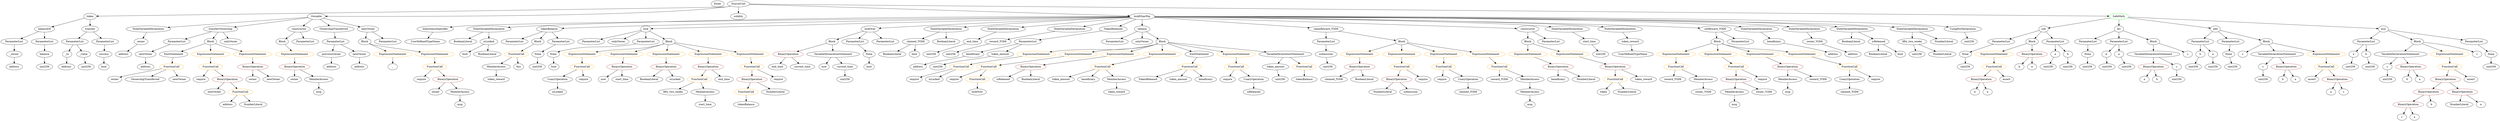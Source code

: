 strict digraph {
	graph [bb="0,0,11899,684"];
	node [label="\N"];
	Enter	[height=0.5,
		pos="3362.5,666",
		width=0.83628];
	ElementaryTypeName_uint256_4	[color=black,
		height=0.5,
		label=uint256,
		pos="10081,306",
		width=1.0442];
	Identifier_reward_TOD6_2	[color=black,
		height=0.5,
		label=reward_TOD6,
		pos="7107.5,234",
		width=1.8065];
	ParameterList_Unnamed_5	[color=black,
		height=0.5,
		label=ParameterList,
		pos="9471.5,450",
		width=1.7095];
	Parameter_None_2	[color=black,
		height=0.5,
		label=None,
		pos="9301.5,378",
		width=0.85014];
	ParameterList_Unnamed_5 -> Parameter_None_2	[pos="e,9325.6,389.31 9436.4,434.86 9410.3,424.26 9373.6,409.35 9341.5,396 9339.8,395.26 9338,394.5 9336.1,393.73"];
	ParameterList_Unnamed_6	[color=black,
		height=0.5,
		label=ParameterList,
		pos="10451,450",
		width=1.7095];
	Parameter_b_3	[color=black,
		height=0.5,
		label=b,
		pos="10444,378",
		width=0.75];
	ParameterList_Unnamed_6 -> Parameter_b_3	[pos="e,10445,396.1 10449,431.7 10448,424.41 10447,415.73 10446,407.54"];
	Parameter_a_3	[color=black,
		height=0.5,
		label=a,
		pos="10516,378",
		width=0.75];
	ParameterList_Unnamed_6 -> Parameter_a_3	[pos="e,10502,393.57 10466,432.41 10474,423.28 10485,411.81 10494,401.85"];
	Parameter_None_3	[color=black,
		height=0.5,
		label=None,
		pos="10592,378",
		width=0.85014];
	ElementaryTypeName_uint256_13	[color=black,
		height=0.5,
		label=uint256,
		pos="10609,306",
		width=1.0442];
	Parameter_None_3 -> ElementaryTypeName_uint256_13	[pos="e,10604,324.1 10596,359.7 10598,352.32 10600,343.52 10602,335.25"];
	ParameterList_Unnamed_20	[color=black,
		height=0.5,
		label=ParameterList,
		pos="2838.5,450",
		width=1.7095];
	Parameter_newOwner	[color=black,
		height=0.5,
		label=newOwner,
		pos="687.54,378",
		width=1.4046];
	ElementaryTypeName_address_5	[color=black,
		height=0.5,
		label=address,
		pos="687.54,306",
		width=1.0996];
	Parameter_newOwner -> ElementaryTypeName_address_5	[pos="e,687.54,324.1 687.54,359.7 687.54,352.41 687.54,343.73 687.54,335.54"];
	UnaryOperation_Unnamed_1	[color=black,
		height=0.5,
		label=UnaryOperation,
		pos="8818.5,234",
		width=1.9452];
	Identifier_claimed_TOD6	[color=black,
		height=0.5,
		label=claimed_TOD6,
		pos="8818.5,162",
		width=1.8897];
	UnaryOperation_Unnamed_1 -> Identifier_claimed_TOD6	[pos="e,8818.5,180.1 8818.5,215.7 8818.5,208.41 8818.5,199.73 8818.5,191.54"];
	BinaryOperation_Unnamed_16	[color=brown,
		height=0.5,
		label=BinaryOperation,
		pos="3604.5,234",
		width=1.9867];
	FunctionCall_Unnamed_11	[color=orange,
		height=0.5,
		label=FunctionCall,
		pos="3577.5,162",
		width=1.6125];
	BinaryOperation_Unnamed_16 -> FunctionCall_Unnamed_11	[pos="e,3584.1,180.1 3597.9,215.7 3595,208.15 3591.5,199.12 3588.2,190.68"];
	NumberLiteral_Unnamed_6	[color=black,
		height=0.5,
		label=NumberLiteral,
		pos="3717.5,162",
		width=1.765];
	BinaryOperation_Unnamed_16 -> NumberLiteral_Unnamed_6	[pos="e,3692.1,178.74 3630.5,216.94 3645.9,207.36 3665.8,195.06 3682.6,184.63"];
	FunctionDefinition_balanceOf	[color=black,
		height=0.5,
		label=balanceOf,
		pos="202.54,522",
		width=1.3491];
	ParameterList_Unnamed_8	[color=black,
		height=0.5,
		label=ParameterList,
		pos="61.543,450",
		width=1.7095];
	FunctionDefinition_balanceOf -> ParameterList_Unnamed_8	[pos="e,91.638,465.94 174.35,507 153.58,496.69 125.04,482.52 101.86,471.02"];
	ParameterList_Unnamed_9	[color=black,
		height=0.5,
		label=ParameterList,
		pos="202.54,450",
		width=1.7095];
	FunctionDefinition_balanceOf -> ParameterList_Unnamed_9	[pos="e,202.54,468.1 202.54,503.7 202.54,496.41 202.54,487.73 202.54,479.54"];
	ExpressionStatement_Unnamed_17	[color=orange,
		height=0.5,
		label=ExpressionStatement,
		pos="7927.5,378",
		width=2.458];
	FunctionCall_Unnamed_15	[color=orange,
		height=0.5,
		label=FunctionCall,
		pos="7953.5,306",
		width=1.6125];
	ExpressionStatement_Unnamed_17 -> FunctionCall_Unnamed_15	[pos="e,7947.2,324.1 7934,359.7 7936.8,352.15 7940.1,343.12 7943.3,334.68"];
	Identifier_require_10	[color=black,
		height=0.5,
		label=require,
		pos="4468.5,234",
		width=1.0026];
	StateVariableDeclaration_Unnamed	[color=black,
		height=0.5,
		label=StateVariableDeclaration,
		pos="780.54,522",
		width=2.8184];
	VariableDeclaration_owner	[color=black,
		height=0.5,
		label=owner,
		pos="641.54,450",
		width=0.93331];
	StateVariableDeclaration_Unnamed -> VariableDeclaration_owner	[pos="e,665.24,462.93 747.95,504.59 726.16,493.61 697.55,479.21 675.49,468.09"];
	InheritanceSpecifier_Unnamed	[color=black,
		height=0.5,
		label=InheritanceSpecifier,
		pos="2093.5,522",
		width=2.3333];
	UserDefinedTypeName_Unnamed	[color=black,
		height=0.5,
		label=UserDefinedTypeName,
		pos="2041.5,450",
		width=2.7214];
	InheritanceSpecifier_Unnamed -> UserDefinedTypeName_Unnamed	[pos="e,2054.4,468.28 2081,504.05 2075,496.09 2067.8,486.41 2061.2,477.51"];
	ElementaryTypeName_uint256_18	[color=black,
		height=0.5,
		label=uint256,
		pos="7569.5,378",
		width=1.0442];
	ElementaryTypeName_address_9	[color=black,
		height=0.5,
		label=address,
		pos="8755.5,378",
		width=1.0996];
	Identifier_isReleased_1	[color=black,
		height=0.5,
		label=isReleased,
		pos="4706.5,234",
		width=1.3907];
	Parameter_balance	[color=black,
		height=0.5,
		label=balance,
		pos="202.54,378",
		width=1.0719];
	ElementaryTypeName_uint256_15	[color=black,
		height=0.5,
		label=uint256,
		pos="202.54,306",
		width=1.0442];
	Parameter_balance -> ElementaryTypeName_uint256_15	[pos="e,202.54,324.1 202.54,359.7 202.54,352.41 202.54,343.73 202.54,335.54"];
	Identifier_TokenReleased	[color=black,
		height=0.5,
		label=TokenReleased,
		pos="5410.5,234",
		width=1.8897];
	VariableDeclaration_c	[color=black,
		height=0.5,
		label=c,
		pos="11360,306",
		width=0.75];
	ElementaryTypeName_uint256_3	[color=black,
		height=0.5,
		label=uint256,
		pos="11360,234",
		width=1.0442];
	VariableDeclaration_c -> ElementaryTypeName_uint256_3	[pos="e,11360,252.1 11360,287.7 11360,280.41 11360,271.73 11360,263.54"];
	Identifier_owner_2	[color=black,
		height=0.5,
		label=owner,
		pos="518.54,234",
		width=0.93331];
	ExpressionStatement_Unnamed_16	[color=orange,
		height=0.5,
		label=ExpressionStatement,
		pos="8122.5,378",
		width=2.458];
	FunctionCall_Unnamed_14	[color=orange,
		height=0.5,
		label=FunctionCall,
		pos="8264.5,306",
		width=1.6125];
	ExpressionStatement_Unnamed_16 -> FunctionCall_Unnamed_14	[pos="e,8234.5,321.79 8155.1,360.94 8175.7,350.81 8202.4,337.65 8224.2,326.87"];
	Identifier_require_9	[color=black,
		height=0.5,
		label=require,
		pos="5798.5,234",
		width=1.0026];
	Identifier_msg_4	[color=black,
		height=0.5,
		label=msg,
		pos="7259.5,90",
		width=0.75];
	BinaryOperation_Unnamed_15	[color=brown,
		height=0.5,
		label=BinaryOperation,
		pos="7397.5,306",
		width=1.9867];
	Identifier_beneficiary	[color=black,
		height=0.5,
		label=beneficiary,
		pos="7397.5,234",
		width=1.4184];
	BinaryOperation_Unnamed_15 -> Identifier_beneficiary	[pos="e,7397.5,252.1 7397.5,287.7 7397.5,280.41 7397.5,271.73 7397.5,263.54"];
	NumberLiteral_Unnamed_5	[color=black,
		height=0.5,
		label=NumberLiteral,
		pos="7530.5,234",
		width=1.765];
	BinaryOperation_Unnamed_15 -> NumberLiteral_Unnamed_5	[pos="e,7501.3,250.42 7427.4,289.29 7446.3,279.36 7470.9,266.41 7491.3,255.66"];
	VariableDeclaration_c_2	[color=black,
		height=0.5,
		label=c,
		pos="10754,306",
		width=0.75];
	ElementaryTypeName_uint256_14	[color=black,
		height=0.5,
		label=uint256,
		pos="10754,234",
		width=1.0442];
	VariableDeclaration_c_2 -> ElementaryTypeName_uint256_14	[pos="e,10754,252.1 10754,287.7 10754,280.41 10754,271.73 10754,263.54"];
	ElementaryTypeName_address	[color=black,
		height=0.5,
		label=address,
		pos="61.543,306",
		width=1.0996];
	MemberAccess_Unnamed_6	[color=black,
		height=0.5,
		label=MemberAccess,
		pos="8513.5,234",
		width=1.9174];
	Identifier_msg_3	[color=black,
		height=0.5,
		label=msg,
		pos="8513.5,162",
		width=0.75];
	MemberAccess_Unnamed_6 -> Identifier_msg_3	[pos="e,8513.5,180.1 8513.5,215.7 8513.5,208.41 8513.5,199.73 8513.5,191.54"];
	BooleanLiteral_Unnamed_3	[color=black,
		height=0.5,
		label=BooleanLiteral,
		pos="8747.5,450",
		width=1.7788];
	BinaryOperation_Unnamed_6	[color=brown,
		height=0.5,
		label=BinaryOperation,
		pos="9377.5,234",
		width=1.9867];
	Identifier_b_3	[color=black,
		height=0.5,
		label=b,
		pos="9341.5,162",
		width=0.75];
	BinaryOperation_Unnamed_6 -> Identifier_b_3	[pos="e,9349.8,179.14 9368.6,215.7 9364.6,207.75 9359.6,198.16 9355.1,189.34"];
	Identifier_a_4	[color=black,
		height=0.5,
		label=a,
		pos="9413.5,162",
		width=0.75];
	BinaryOperation_Unnamed_6 -> Identifier_a_4	[pos="e,9405.2,179.14 9386.4,215.7 9390.5,207.75 9395.5,198.16 9400,189.34"];
	ExpressionStatement_Unnamed_23	[color=orange,
		height=0.5,
		label=ExpressionStatement,
		pos="4948.5,378",
		width=2.458];
	FunctionCall_Unnamed_19	[color=orange,
		height=0.5,
		label=FunctionCall,
		pos="4501.5,306",
		width=1.6125];
	ExpressionStatement_Unnamed_23 -> FunctionCall_Unnamed_19	[pos="e,4543.9,318.58 4884.2,365.28 4873.3,363.43 4862.1,361.6 4851.5,360 4726.2,341.05 4693.1,347.64 4568.5,324 4564.2,323.17 4559.6,\
322.22 4555.1,321.2"];
	StateVariableDeclaration_Unnamed_3	[color=black,
		height=0.5,
		label=StateVariableDeclaration,
		pos="2348.5,522",
		width=2.8184];
	BooleanLiteral_Unnamed_1	[color=black,
		height=0.5,
		label=BooleanLiteral,
		pos="2221.5,450",
		width=1.7788];
	StateVariableDeclaration_Unnamed_3 -> BooleanLiteral_Unnamed_1	[pos="e,2249.7,466.51 2318.4,504.41 2300.9,494.72 2278.5,482.4 2259.7,472.04"];
	VariableDeclaration_isLocked	[color=black,
		height=0.5,
		label=isLocked,
		pos="2348.5,450",
		width=1.2521];
	StateVariableDeclaration_Unnamed_3 -> VariableDeclaration_isLocked	[pos="e,2348.5,468.1 2348.5,503.7 2348.5,496.41 2348.5,487.73 2348.5,479.54"];
	Identifier_b_4	[color=black,
		height=0.5,
		label=b,
		pos="9547.5,306",
		width=0.75];
	Identifier_b_5	[color=black,
		height=0.5,
		label=b,
		pos="10854,234",
		width=0.75];
	ExpressionStatement_Unnamed_22	[color=orange,
		height=0.5,
		label=ExpressionStatement,
		pos="6450.5,378",
		width=2.458];
	BinaryOperation_Unnamed_24	[color=brown,
		height=0.5,
		label=BinaryOperation,
		pos="6450.5,306",
		width=1.9867];
	ExpressionStatement_Unnamed_22 -> BinaryOperation_Unnamed_24	[pos="e,6450.5,324.1 6450.5,359.7 6450.5,352.41 6450.5,343.73 6450.5,335.54"];
	BinaryOperation_Unnamed_17	[color=brown,
		height=0.5,
		label=BinaryOperation,
		pos="2972.5,306",
		width=1.9867];
	Identifier_now	[color=black,
		height=0.5,
		label=now,
		pos="2880.5,234",
		width=0.75];
	BinaryOperation_Unnamed_17 -> Identifier_now	[pos="e,2897.9,248.2 2950.7,288.41 2937.6,278.42 2920.8,265.64 2906.9,255.09"];
	Identifier_start_time	[color=black,
		height=0.5,
		label=start_time,
		pos="2972.5,234",
		width=1.3076];
	BinaryOperation_Unnamed_17 -> Identifier_start_time	[pos="e,2972.5,252.1 2972.5,287.7 2972.5,280.41 2972.5,271.73 2972.5,263.54"];
	ElementaryTypeName_address_4	[color=black,
		height=0.5,
		label=address,
		pos="1691.5,306",
		width=1.0996];
	Block_Unnamed_7	[color=black,
		height=0.5,
		label=Block,
		pos="7230.5,450",
		width=0.90558];
	ExpressionStatement_Unnamed_9	[color=orange,
		height=0.5,
		label=ExpressionStatement,
		pos="7230.5,378",
		width=2.458];
	Block_Unnamed_7 -> ExpressionStatement_Unnamed_9	[pos="e,7230.5,396.1 7230.5,431.7 7230.5,424.41 7230.5,415.73 7230.5,407.54"];
	ExpressionStatement_Unnamed_8	[color=orange,
		height=0.5,
		label=ExpressionStatement,
		pos="7425.5,378",
		width=2.458];
	Block_Unnamed_7 -> ExpressionStatement_Unnamed_8	[pos="e,7380.1,393.81 7255.6,438.32 7260.8,436.17 7266.4,433.97 7271.5,432 7303.7,419.83 7340,407.27 7369.3,397.44"];
	VariableDeclaration_token_amount_1	[color=black,
		height=0.5,
		label=token_amount,
		pos="6031.5,306",
		width=1.765];
	ElementaryTypeName_uint256_26	[color=black,
		height=0.5,
		label=uint256,
		pos="6048.5,234",
		width=1.0442];
	VariableDeclaration_token_amount_1 -> ElementaryTypeName_uint256_26	[pos="e,6044.4,252.1 6035.7,287.7 6037.5,280.32 6039.7,271.52 6041.7,263.25"];
	FunctionDefinition_sub	[color=black,
		height=0.5,
		label=sub,
		pos="9674.5,522",
		width=0.75];
	FunctionDefinition_sub -> ParameterList_Unnamed_5	[pos="e,9510.3,464.37 9650.9,512.83 9619.2,501.91 9562.2,482.27 9521,468.05"];
	Block_Unnamed_2	[color=black,
		height=0.5,
		label=Block,
		pos="9616.5,450",
		width=0.90558];
	FunctionDefinition_sub -> Block_Unnamed_2	[pos="e,9629.5,466.64 9662,505.81 9654.6,496.94 9645.2,485.55 9636.8,475.45"];
	ParameterList_Unnamed_4	[color=black,
		height=0.5,
		label=ParameterList,
		pos="9733.5,450",
		width=1.7095];
	FunctionDefinition_sub -> ParameterList_Unnamed_4	[pos="e,9719.5,467.63 9687.3,505.81 9694.6,497.19 9703.9,486.18 9712.2,476.29"];
	ElementaryTypeName_address_3	[color=black,
		height=0.5,
		label=address,
		pos="1555.5,306",
		width=1.0996];
	Identifier_token	[color=black,
		height=0.5,
		label=token,
		pos="7613.5,162",
		width=0.864];
	FunctionDefinition_div	[color=black,
		height=0.5,
		label=div,
		pos="10042,522",
		width=0.75];
	ParameterList_Unnamed_3	[color=black,
		height=0.5,
		label=ParameterList,
		pos="9896.5,450",
		width=1.7095];
	FunctionDefinition_div -> ParameterList_Unnamed_3	[pos="e,9927.4,465.9 10020,510.67 9998.5,500.23 9964.5,483.83 9937.7,470.86"];
	ParameterList_Unnamed_2	[color=black,
		height=0.5,
		label=ParameterList,
		pos="10042,450",
		width=1.7095];
	FunctionDefinition_div -> ParameterList_Unnamed_2	[pos="e,10042,468.1 10042,503.7 10042,496.41 10042,487.73 10042,479.54"];
	Block_Unnamed_1	[color=black,
		height=0.5,
		label=Block,
		pos="10208,450",
		width=0.90558];
	FunctionDefinition_div -> Block_Unnamed_1	[pos="e,10182,461.66 10064,511.56 10092,499.89 10139,479.89 10172,466.09"];
	Identifier_fifty_two_weeks	[color=black,
		height=0.5,
		label=fifty_two_weeks,
		pos="3217.5,162",
		width=2.0145];
	FunctionCall_Unnamed_8	[color=orange,
		height=0.5,
		label=FunctionCall,
		pos="2481.5,378",
		width=1.6125];
	MemberAccess_Unnamed_2	[color=black,
		height=0.5,
		label=MemberAccess,
		pos="2379.5,306",
		width=1.9174];
	FunctionCall_Unnamed_8 -> MemberAccess_Unnamed_2	[pos="e,2403.3,323.31 2458.4,361.12 2444.9,351.85 2427.6,340.01 2412.7,329.76"];
	Identifier_this	[color=black,
		height=0.5,
		label=this,
		pos="2493.5,306",
		width=0.75];
	FunctionCall_Unnamed_8 -> Identifier_this	[pos="e,2490.6,324.1 2484.5,359.7 2485.8,352.32 2487.3,343.52 2488.7,335.25"];
	ElementaryTypeName_uint256_11	[color=black,
		height=0.5,
		label=uint256,
		pos="10516,306",
		width=1.0442];
	ExpressionStatement_Unnamed_25	[color=orange,
		height=0.5,
		label=ExpressionStatement,
		pos="5143.5,378",
		width=2.458];
	FunctionCall_Unnamed_21	[color=orange,
		height=0.5,
		label=FunctionCall,
		pos="4635.5,306",
		width=1.6125];
	ExpressionStatement_Unnamed_25 -> FunctionCall_Unnamed_21	[pos="e,4687.5,314.4 5078.8,365.32 5067.7,363.45 5056.3,361.6 5045.5,360 4918,340.97 4885.4,340.9 4757.5,324 4738.4,321.47 4717.6,318.61 \
4698.7,315.97"];
	Identifier_a_7	[color=black,
		height=0.5,
		label=a,
		pos="11117,162",
		width=0.75];
	Parameter_a_2	[color=black,
		height=0.5,
		label=a,
		pos="9733.5,378",
		width=0.75];
	ElementaryTypeName_uint256_8	[color=black,
		height=0.5,
		label=uint256,
		pos="9708.5,306",
		width=1.0442];
	Parameter_a_2 -> ElementaryTypeName_uint256_8	[pos="e,9714.5,323.79 9727.5,360.05 9724.8,352.4 9721.5,343.16 9718.4,334.56"];
	FunctionCall_Unnamed_12	[color=orange,
		height=0.5,
		label=FunctionCall,
		pos="3349.5,234",
		width=1.6125];
	FunctionCall_Unnamed_12 -> Identifier_fifty_two_weeks	[pos="e,3247.2,178.72 3321.2,217.98 3302.6,208.09 3277.9,194.98 3257.2,184.05"];
	MemberAccess_Unnamed_3	[color=black,
		height=0.5,
		label=MemberAccess,
		pos="3377.5,162",
		width=1.9174];
	FunctionCall_Unnamed_12 -> MemberAccess_Unnamed_3	[pos="e,3370.7,180.1 3356.5,215.7 3359.5,208.15 3363.1,199.12 3366.5,190.68"];
	FunctionCall_Unnamed_10	[color=orange,
		height=0.5,
		label=FunctionCall,
		pos="3595.5,306",
		width=1.6125];
	FunctionCall_Unnamed_10 -> BinaryOperation_Unnamed_16	[pos="e,3602.3,252.1 3597.8,287.7 3598.7,280.32 3599.8,271.52 3600.9,263.25"];
	Identifier_require_3	[color=black,
		height=0.5,
		label=require,
		pos="3730.5,234",
		width=1.0026];
	FunctionCall_Unnamed_10 -> Identifier_require_3	[pos="e,3706.1,247.65 3624.5,289.98 3645.5,279.09 3674,264.32 3696.2,252.83"];
	BooleanLiteral_Unnamed_4	[color=black,
		height=0.5,
		label=BooleanLiteral,
		pos="3101.5,234",
		width=1.7788];
	Parameter_submission	[color=black,
		height=0.5,
		label=submission,
		pos="6291.5,378",
		width=1.46];
	ElementaryTypeName_uint256_25	[color=black,
		height=0.5,
		label=uint256,
		pos="6291.5,306",
		width=1.0442];
	Parameter_submission -> ElementaryTypeName_uint256_25	[pos="e,6291.5,324.1 6291.5,359.7 6291.5,352.41 6291.5,343.73 6291.5,335.54"];
	Identifier_lockOver	[color=black,
		height=0.5,
		label=lockOver,
		pos="4580.5,162",
		width=1.2521];
	EmitStatement_Unnamed	[color=black,
		height=0.5,
		label=EmitStatement,
		pos="820.54,378",
		width=1.7788];
	FunctionCall_Unnamed_6	[color=orange,
		height=0.5,
		label=FunctionCall,
		pos="812.54,306",
		width=1.6125];
	EmitStatement_Unnamed -> FunctionCall_Unnamed_6	[pos="e,814.5,324.1 818.57,359.7 817.73,352.41 816.74,343.73 815.8,335.54"];
	Parameter_None_5	[color=black,
		height=0.5,
		label=None,
		pos="2667.5,378",
		width=0.85014];
	ElementaryTypeName_bool_3	[color=black,
		height=0.5,
		label=bool,
		pos="2669.5,306",
		width=0.76697];
	Parameter_None_5 -> ElementaryTypeName_bool_3	[pos="e,2669.1,324.1 2668,359.7 2668.2,352.41 2668.5,343.73 2668.7,335.54"];
	ModifierInvocation_onlyOwner_1	[color=black,
		height=0.5,
		label=onlyOwner,
		pos="2969.5,450",
		width=1.4323];
	BinaryOperation_Unnamed	[color=brown,
		height=0.5,
		label=BinaryOperation,
		pos="11477,306",
		width=1.9867];
	Identifier_b	[color=black,
		height=0.5,
		label=b,
		pos="11446,234",
		width=0.75];
	BinaryOperation_Unnamed -> Identifier_b	[pos="e,11453,251.62 11469,287.7 11465,279.95 11461,270.64 11458,262.02"];
	Identifier_a	[color=black,
		height=0.5,
		label=a,
		pos="11518,234",
		width=0.75];
	BinaryOperation_Unnamed -> Identifier_a	[pos="e,11508,251.14 11487,287.7 11491,279.67 11497,269.95 11502,261.05"];
	Identifier_OwnershipTransferred	[color=black,
		height=0.5,
		label=OwnershipTransferred,
		pos="664.54,234",
		width=2.6243];
	BooleanLiteral_Unnamed_2	[color=black,
		height=0.5,
		label=BooleanLiteral,
		pos="8877.5,378",
		width=1.7788];
	ElementaryTypeName_uint256_20	[color=black,
		height=0.5,
		label=uint256,
		pos="9070.5,378",
		width=1.0442];
	Block_Unnamed_11	[color=black,
		height=0.5,
		label=Block,
		pos="8119.5,450",
		width=0.90558];
	Block_Unnamed_11 -> ExpressionStatement_Unnamed_17	[pos="e,7969.5,394.3 8092.8,439.27 8063.8,428.67 8016.5,411.45 7980,398.12"];
	Block_Unnamed_11 -> ExpressionStatement_Unnamed_16	[pos="e,8121.8,396.1 8120.3,431.7 8120.6,424.41 8121,415.73 8121.3,407.54"];
	ExpressionStatement_Unnamed_18	[color=orange,
		height=0.5,
		label=ExpressionStatement,
		pos="8317.5,378",
		width=2.458];
	Block_Unnamed_11 -> ExpressionStatement_Unnamed_18	[pos="e,8271.2,393.73 8144.6,438.3 8149.8,436.15 8155.3,433.95 8160.5,432 8193.4,419.66 8230.6,407.04 8260.5,397.21"];
	ExpressionStatement_Unnamed_15	[color=orange,
		height=0.5,
		label=ExpressionStatement,
		pos="8512.5,378",
		width=2.458];
	Block_Unnamed_11 -> ExpressionStatement_Unnamed_15	[pos="e,8447.5,390.58 8143.9,437.72 8149.3,435.56 8155,433.5 8160.5,432 8270.5,401.93 8301.9,413.75 8414.5,396 8421.6,394.88 8429,393.68 \
8436.3,392.46"];
	Identifier_a_5	[color=black,
		height=0.5,
		label=a,
		pos="9619.5,306",
		width=0.75];
	Identifier_require_4	[color=black,
		height=0.5,
		label=require,
		pos="8942.5,234",
		width=1.0026];
	BinaryOperation_Unnamed_22	[color=brown,
		height=0.5,
		label=BinaryOperation,
		pos="8513.5,306",
		width=1.9867];
	ExpressionStatement_Unnamed_18 -> BinaryOperation_Unnamed_22	[pos="e,8473.4,321.32 8360.1,361.81 8390.3,351.01 8431.1,336.45 8463,325.06"];
	ParameterList_Unnamed_18	[color=black,
		height=0.5,
		label=ParameterList,
		pos="2473.5,450",
		width=1.7095];
	MemberAccess_Unnamed_4	[color=black,
		height=0.5,
		label=MemberAccess,
		pos="8255.5,162",
		width=1.9174];
	Identifier_msg_2	[color=black,
		height=0.5,
		label=msg,
		pos="8255.5,90",
		width=0.75];
	MemberAccess_Unnamed_4 -> Identifier_msg_2	[pos="e,8255.5,108.1 8255.5,143.7 8255.5,136.41 8255.5,127.73 8255.5,119.54"];
	ElementaryTypeName_uint256_12	[color=black,
		height=0.5,
		label=uint256,
		pos="10423,306",
		width=1.0442];
	Parameter_b_3 -> ElementaryTypeName_uint256_12	[pos="e,10428,324.28 10438,360.05 10436,352.6 10434,343.64 10431,335.22"];
	BinaryOperation_Unnamed_18	[color=brown,
		height=0.5,
		label=BinaryOperation,
		pos="3389.5,306",
		width=1.9867];
	BinaryOperation_Unnamed_18 -> FunctionCall_Unnamed_12	[pos="e,3359.3,252.1 3379.7,287.7 3375.2,279.9 3369.8,270.51 3364.9,261.83"];
	Identifier_end_time	[color=black,
		height=0.5,
		label=end_time,
		pos="3470.5,234",
		width=1.2382];
	BinaryOperation_Unnamed_18 -> Identifier_end_time	[pos="e,3452.3,250.75 3408.7,288.41 3419.3,279.33 3432.4,267.93 3443.9,258"];
	ExpressionStatement_Unnamed_10	[color=orange,
		height=0.5,
		label=ExpressionStatement,
		pos="2804.5,378",
		width=2.458];
	FunctionCall_Unnamed_9	[color=orange,
		height=0.5,
		label=FunctionCall,
		pos="2799.5,306",
		width=1.6125];
	ExpressionStatement_Unnamed_10 -> FunctionCall_Unnamed_9	[pos="e,2800.8,324.1 2803.3,359.7 2802.8,352.41 2802.2,343.73 2801.6,335.54"];
	Identifier_assert_1	[color=black,
		height=0.5,
		label=assert,
		pos="9499.5,234",
		width=0.89172];
	Identifier_c_3	[color=black,
		height=0.5,
		label=c,
		pos="11189,162",
		width=0.75];
	FunctionCall_Unnamed_13	[color=orange,
		height=0.5,
		label=FunctionCall,
		pos="8818.5,306",
		width=1.6125];
	ExpressionStatement_Unnamed_15 -> FunctionCall_Unnamed_13	[pos="e,8773.1,317.4 8569.7,363.92 8624.8,351.33 8707.4,332.41 8762.2,319.89"];
	ExpressionStatement_Unnamed_3	[color=orange,
		height=0.5,
		label=ExpressionStatement,
		pos="1381.5,378",
		width=2.458];
	BinaryOperation_Unnamed_10	[color=brown,
		height=0.5,
		label=BinaryOperation,
		pos="1385.5,306",
		width=1.9867];
	ExpressionStatement_Unnamed_3 -> BinaryOperation_Unnamed_10	[pos="e,1384.6,324.1 1382.5,359.7 1382.9,352.41 1383.4,343.73 1383.9,335.54"];
	FunctionDefinition_tokenBalance	[color=black,
		height=0.5,
		label=tokenBalance,
		pos="2641.5,522",
		width=1.6679];
	FunctionDefinition_tokenBalance -> ParameterList_Unnamed_18	[pos="e,2507.8,465.26 2607.5,506.83 2581.8,496.1 2546.2,481.26 2518.1,469.57"];
	Block_Unnamed_8	[color=black,
		height=0.5,
		label=Block,
		pos="2585.5,450",
		width=0.90558];
	FunctionDefinition_tokenBalance -> Block_Unnamed_8	[pos="e,2598.2,466.83 2628,504.05 2621.2,495.56 2612.8,485.11 2605.3,475.73"];
	ParameterList_Unnamed_19	[color=black,
		height=0.5,
		label=ParameterList,
		pos="2697.5,450",
		width=1.7095];
	FunctionDefinition_tokenBalance -> ParameterList_Unnamed_19	[pos="e,2684.1,467.79 2655.1,504.05 2661.7,495.8 2669.8,485.7 2677.1,476.54"];
	ExpressionStatement_Unnamed_5	[color=orange,
		height=0.5,
		label=ExpressionStatement,
		pos="1848.5,378",
		width=2.458];
	Identifier__	[color=black,
		height=0.5,
		label=_,
		pos="1848.5,306",
		width=0.75];
	ExpressionStatement_Unnamed_5 -> Identifier__	[pos="e,1848.5,324.1 1848.5,359.7 1848.5,352.41 1848.5,343.73 1848.5,335.54"];
	ExpressionStatement_Unnamed_6	[color=orange,
		height=0.5,
		label=ExpressionStatement,
		pos="991.54,378",
		width=2.458];
	FunctionCall_Unnamed_4	[color=orange,
		height=0.5,
		label=FunctionCall,
		pos="991.54,306",
		width=1.6125];
	ExpressionStatement_Unnamed_6 -> FunctionCall_Unnamed_4	[pos="e,991.54,324.1 991.54,359.7 991.54,352.41 991.54,343.73 991.54,335.54"];
	Identifier_assert_2	[color=black,
		height=0.5,
		label=assert,
		pos="11031,234",
		width=0.89172];
	Identifier_token_reward_1	[color=black,
		height=0.5,
		label=token_reward,
		pos="2379.5,234",
		width=1.7095];
	MemberAccess_Unnamed_2 -> Identifier_token_reward_1	[pos="e,2379.5,252.1 2379.5,287.7 2379.5,280.41 2379.5,271.73 2379.5,263.54"];
	FunctionDefinition_lock	[color=black,
		height=0.5,
		label=lock,
		pos="3100.5,522",
		width=0.75];
	FunctionDefinition_lock -> ParameterList_Unnamed_20	[pos="e,2882.8,462.83 3075.9,514.41 3034.5,503.34 2949.9,480.74 2893.7,465.73"];
	FunctionDefinition_lock -> ModifierInvocation_onlyOwner_1	[pos="e,2997,465.69 3079.8,509.91 3060.3,499.5 3030.7,483.68 3007.1,471.06"];
	ParameterList_Unnamed_21	[color=black,
		height=0.5,
		label=ParameterList,
		pos="3100.5,450",
		width=1.7095];
	FunctionDefinition_lock -> ParameterList_Unnamed_21	[pos="e,3100.5,468.1 3100.5,503.7 3100.5,496.41 3100.5,487.73 3100.5,479.54"];
	Block_Unnamed_9	[color=black,
		height=0.5,
		label=Block,
		pos="3212.5,450",
		width=0.90558];
	FunctionDefinition_lock -> Block_Unnamed_9	[pos="e,3191.6,464.06 3119.8,508.97 3136.9,498.27 3162.2,482.44 3182.1,470.02"];
	ElementaryTypeName_uint256_9	[color=black,
		height=0.5,
		label=uint256,
		pos="9801.5,306",
		width=1.0442];
	ParameterList_Unnamed_17	[color=black,
		height=0.5,
		label=ParameterList,
		pos="7342.5,450",
		width=1.7095];
	Parameter_a	[color=black,
		height=0.5,
		label=a,
		pos="11191,378",
		width=0.75];
	ElementaryTypeName_uint256	[color=black,
		height=0.5,
		label=uint256,
		pos="11180,306",
		width=1.0442];
	Parameter_a -> ElementaryTypeName_uint256	[pos="e,11182,324.1 11188,359.7 11187,352.32 11185,343.52 11184,335.25"];
	FunctionCall_Unnamed_6 -> Identifier_owner_2	[pos="e,544.21,245.99 766.76,294.62 756.8,292.41 746.33,290.1 736.54,288 658.91,271.33 637.64,274.68 561.54,252 559.32,251.34 557.05,250.61 \
554.77,249.83"];
	FunctionCall_Unnamed_6 -> Identifier_OwnershipTransferred	[pos="e,698.89,251.24 781.52,290.33 760.57,280.42 732.59,267.18 709.25,256.14"];
	Identifier_newOwner_1	[color=black,
		height=0.5,
		label=newOwner,
		pos="827.54,234",
		width=1.4046];
	FunctionCall_Unnamed_6 -> Identifier_newOwner_1	[pos="e,823.88,252.1 816.25,287.7 817.83,280.32 819.72,271.52 821.49,263.25"];
	ExpressionStatement_Unnamed_1	[color=orange,
		height=0.5,
		label=ExpressionStatement,
		pos="9438.5,378",
		width=2.458];
	Block_Unnamed_2 -> ExpressionStatement_Unnamed_1	[pos="e,9477.9,394.49 9590.7,438.82 9563.9,428.32 9521.6,411.67 9488.4,398.6"];
	BinaryOperation_Unnamed_7	[color=brown,
		height=0.5,
		label=BinaryOperation,
		pos="9616.5,378",
		width=1.9867];
	Block_Unnamed_2 -> BinaryOperation_Unnamed_7	[pos="e,9616.5,396.1 9616.5,431.7 9616.5,424.41 9616.5,415.73 9616.5,407.54"];
	Identifier_isLocked	[color=black,
		height=0.5,
		label=isLocked,
		pos="2675.5,162",
		width=1.2521];
	VariableDeclarationStatement_Unnamed	[color=black,
		height=0.5,
		label=VariableDeclarationStatement,
		pos="11427,378",
		width=3.3174];
	VariableDeclarationStatement_Unnamed -> VariableDeclaration_c	[pos="e,11374,321.74 11410,359.7 11401,350.68 11391,339.53 11381,329.82"];
	VariableDeclarationStatement_Unnamed -> BinaryOperation_Unnamed	[pos="e,11464,324.1 11439,359.7 11445,351.73 11451,342.1 11458,333.26"];
	Parameter_b_1	[color=black,
		height=0.5,
		label=b,
		pos="9971.5,378",
		width=0.75];
	ElementaryTypeName_uint256_5	[color=black,
		height=0.5,
		label=uint256,
		pos="9987.5,306",
		width=1.0442];
	Parameter_b_1 -> ElementaryTypeName_uint256_5	[pos="e,9983.6,324.1 9975.5,359.7 9977.2,352.32 9979.2,343.52 9981.1,335.25"];
	ContractDefinition_token	[color=black,
		height=0.5,
		label=token,
		pos="413.54,594",
		width=0.864];
	ContractDefinition_token -> FunctionDefinition_balanceOf	[pos="e,237.82,534.7 386.82,584.13 352.11,572.62 290.96,552.33 248.68,538.3"];
	FunctionDefinition_transfer	[color=black,
		height=0.5,
		label=transfer,
		pos="413.54,522",
		width=1.0719];
	ContractDefinition_token -> FunctionDefinition_transfer	[pos="e,413.54,540.1 413.54,575.7 413.54,568.41 413.54,559.73 413.54,551.54"];
	FunctionCall_Unnamed_2	[color=orange,
		height=0.5,
		label=FunctionCall,
		pos="11058,306",
		width=1.6125];
	FunctionCall_Unnamed_2 -> Identifier_assert_2	[pos="e,11037,252.1 11051,287.7 11048,280.15 11044,271.12 11041,262.68"];
	BinaryOperation_Unnamed_9	[color=brown,
		height=0.5,
		label=BinaryOperation,
		pos="11153,234",
		width=1.9867];
	FunctionCall_Unnamed_2 -> BinaryOperation_Unnamed_9	[pos="e,11130,251.55 11079,289.12 11091,280 11107,268.4 11121,258.28"];
	FunctionDefinition_lockOver	[color=black,
		height=0.5,
		label=lockOver,
		pos="4148.5,522",
		width=1.2521];
	Block_Unnamed_10	[color=black,
		height=0.5,
		label=Block,
		pos="3966.5,450",
		width=0.90558];
	FunctionDefinition_lockOver -> Block_Unnamed_10	[pos="e,3992.1,461.74 4115.9,509.1 4087.3,498.55 4044.5,482.61 4007.5,468 4005.8,467.32 4004.1,466.62 4002.3,465.9"];
	ParameterList_Unnamed_23	[color=black,
		height=0.5,
		label=ParameterList,
		pos="4078.5,450",
		width=1.7095];
	FunctionDefinition_lockOver -> ParameterList_Unnamed_23	[pos="e,4095.2,467.63 4132.3,504.76 4123.7,496.14 4112.9,485.36 4103.3,475.73"];
	ParameterList_Unnamed_22	[color=black,
		height=0.5,
		label=ParameterList,
		pos="4219.5,450",
		width=1.7095];
	FunctionDefinition_lockOver -> ParameterList_Unnamed_22	[pos="e,4202.7,467.63 4165,504.76 4173.8,496.06 4184.9,485.15 4194.8,475.43"];
	Identifier_require_1	[color=black,
		height=0.5,
		label=require,
		pos="932.54,234",
		width=1.0026];
	FunctionCall_Unnamed_4 -> Identifier_require_1	[pos="e,946.02,250.99 977.56,288.41 970.33,279.83 961.36,269.19 953.34,259.67"];
	BinaryOperation_Unnamed_12	[color=brown,
		height=0.5,
		label=BinaryOperation,
		pos="1058.5,234",
		width=1.9867];
	FunctionCall_Unnamed_4 -> BinaryOperation_Unnamed_12	[pos="e,1042.3,251.96 1007.4,288.41 1015.5,279.99 1025.4,269.58 1034.4,260.2"];
	Identifier_end_time_1	[color=black,
		height=0.5,
		label=end_time,
		pos="3716.5,306",
		width=1.2382];
	ElementaryTypeName_bool	[color=black,
		height=0.5,
		label=bool,
		pos="481.54,306",
		width=0.76697];
	Identifier_owner_TOD6	[color=black,
		height=0.5,
		label=owner_TOD6,
		pos="8405.5,162",
		width=1.7372];
	ParameterList_Unnamed_7	[color=black,
		height=0.5,
		label=ParameterList,
		pos="10592,450",
		width=1.7095];
	ParameterList_Unnamed_7 -> Parameter_None_3	[pos="e,10592,396.1 10592,431.7 10592,424.41 10592,415.73 10592,407.54"];
	ElementaryTypeName_uint256_16	[color=black,
		height=0.5,
		label=uint256,
		pos="396.54,306",
		width=1.0442];
	ParameterList_Unnamed_25	[color=black,
		height=0.5,
		label=ParameterList,
		pos="6291.5,450",
		width=1.7095];
	ParameterList_Unnamed_25 -> Parameter_submission	[pos="e,6291.5,396.1 6291.5,431.7 6291.5,424.41 6291.5,415.73 6291.5,407.54"];
	Parameter_None_1	[color=black,
		height=0.5,
		label=None,
		pos="9894.5,378",
		width=0.85014];
	ParameterList_Unnamed_3 -> Parameter_None_1	[pos="e,9895,396.1 9896,431.7 9895.8,424.41 9895.6,415.73 9895.4,407.54"];
	ElementaryTypeName_uint256_10	[color=black,
		height=0.5,
		label=uint256,
		pos="9301.5,306",
		width=1.0442];
	ElementaryTypeName_uint256_23	[color=black,
		height=0.5,
		label=uint256,
		pos="4040.5,234",
		width=1.0442];
	Identifier_require	[color=black,
		height=0.5,
		label=require,
		pos="1980.5,234",
		width=1.0026];
	ElementaryTypeName_bool_2	[color=black,
		height=0.5,
		label=bool,
		pos="8987.5,378",
		width=0.76697];
	StateVariableDeclaration_Unnamed_8	[color=black,
		height=0.5,
		label=StateVariableDeclaration,
		pos="4517.5,522",
		width=2.8184];
	VariableDeclaration_claimed_TOD6	[color=black,
		height=0.5,
		label=claimed_TOD6,
		pos="4367.5,450",
		width=1.8897];
	StateVariableDeclaration_Unnamed_8 -> VariableDeclaration_claimed_TOD6	[pos="e,4400.1,466.19 4482.8,504.76 4461.1,494.68 4433.2,481.64 4410.2,470.93"];
	BooleanLiteral_Unnamed_6	[color=black,
		height=0.5,
		label=BooleanLiteral,
		pos="4517.5,450",
		width=1.7788];
	StateVariableDeclaration_Unnamed_8 -> BooleanLiteral_Unnamed_6	[pos="e,4517.5,468.1 4517.5,503.7 4517.5,496.41 4517.5,487.73 4517.5,479.54"];
	ElementaryTypeName_address_6	[color=black,
		height=0.5,
		label=address,
		pos="1062.5,90",
		width=1.0996];
	ParameterList_Unnamed	[color=black,
		height=0.5,
		label=ParameterList,
		pos="11263,450",
		width=1.7095];
	ParameterList_Unnamed -> Parameter_a	[pos="e,11205,393.11 11245,432.41 11236,423.06 11224,411.26 11213,401.13"];
	Parameter_b	[color=black,
		height=0.5,
		label=b,
		pos="11263,378",
		width=0.75];
	ParameterList_Unnamed -> Parameter_b	[pos="e,11263,396.1 11263,431.7 11263,424.41 11263,415.73 11263,407.54"];
	Identifier_claimed_TOD6_1	[color=black,
		height=0.5,
		label=claimed_TOD6,
		pos="6954.5,162",
		width=1.8897];
	FunctionCall_Unnamed_7	[color=orange,
		height=0.5,
		label=FunctionCall,
		pos="7670.5,234",
		width=1.6125];
	FunctionCall_Unnamed_7 -> Identifier_token	[pos="e,7626.4,178.83 7656.7,216.05 7649.8,207.56 7641.3,197.11 7633.7,187.73"];
	NumberLiteral_Unnamed_4	[color=black,
		height=0.5,
		label=NumberLiteral,
		pos="7726.5,162",
		width=1.765];
	FunctionCall_Unnamed_7 -> NumberLiteral_Unnamed_4	[pos="e,7713.1,179.79 7684.1,216.05 7690.7,207.8 7698.8,197.7 7706.1,188.54"];
	ParameterList_Unnamed_26	[color=black,
		height=0.5,
		label=ParameterList,
		pos="5300.5,450",
		width=1.7095];
	BinaryOperation_Unnamed_20	[color=brown,
		height=0.5,
		label=BinaryOperation,
		pos="3762.5,378",
		width=1.9867];
	Block_Unnamed_10 -> BinaryOperation_Unnamed_20	[pos="e,3803.5,393.06 3939.5,439.7 3907.7,428.79 3854.2,410.45 3814.4,396.78"];
	VariableDeclarationStatement_Unnamed_3	[color=black,
		height=0.5,
		label=VariableDeclarationStatement,
		pos="3971.5,378",
		width=3.3174];
	Block_Unnamed_10 -> VariableDeclarationStatement_Unnamed_3	[pos="e,3970.3,396.1 3967.8,431.7 3968.3,424.41 3968.9,415.73 3969.5,407.54"];
	ParameterList_Unnamed_10	[color=black,
		height=0.5,
		label=ParameterList,
		pos="343.54,450",
		width=1.7095];
	FunctionDefinition_transfer -> ParameterList_Unnamed_10	[pos="e,360.34,467.8 397.66,505.12 388.96,496.42 377.99,485.45 368.21,475.66"];
	ParameterList_Unnamed_11	[color=black,
		height=0.5,
		label=ParameterList,
		pos="484.54,450",
		width=1.7095];
	FunctionDefinition_transfer -> ParameterList_Unnamed_11	[pos="e,467.59,467.71 429.3,505.46 438.17,496.72 449.46,485.59 459.51,475.68"];
	BinaryOperation_Unnamed_19	[color=brown,
		height=0.5,
		label=BinaryOperation,
		pos="3194.5,306",
		width=1.9867];
	BinaryOperation_Unnamed_19 -> BooleanLiteral_Unnamed_4	[pos="e,3123.1,251.23 3172.5,288.41 3160.5,279.37 3145.4,268.03 3132.3,258.13"];
	Identifier_isLocked_1	[color=black,
		height=0.5,
		label=isLocked,
		pos="3228.5,234",
		width=1.2521];
	BinaryOperation_Unnamed_19 -> Identifier_isLocked_1	[pos="e,3220.2,252.1 3202.9,287.7 3206.7,280.07 3211.1,270.92 3215.2,262.4"];
	Identifier_owner	[color=black,
		height=0.5,
		label=owner,
		pos="1385.5,234",
		width=0.93331];
	Parameter__to	[color=black,
		height=0.5,
		label=_to,
		pos="303.54,378",
		width=0.75];
	ElementaryTypeName_address_1	[color=black,
		height=0.5,
		label=address,
		pos="301.54,306",
		width=1.0996];
	Parameter__to -> ElementaryTypeName_address_1	[pos="e,302.03,324.1 303.05,359.7 302.84,352.41 302.59,343.73 302.36,335.54"];
	ElementaryTypeName_uint256_21	[color=black,
		height=0.5,
		label=uint256,
		pos="4387.5,306",
		width=1.0442];
	ExpressionStatement_Unnamed_12	[color=orange,
		height=0.5,
		label=ExpressionStatement,
		pos="2999.5,378",
		width=2.458];
	ExpressionStatement_Unnamed_12 -> BinaryOperation_Unnamed_17	[pos="e,2979.1,324.1 2992.9,359.7 2990,352.15 2986.5,343.12 2983.2,334.68"];
	Parameter_a_1	[color=black,
		height=0.5,
		label=a,
		pos="10044,378",
		width=0.75];
	Parameter_a_1 -> ElementaryTypeName_uint256_4	[pos="e,10072,323.63 10052,360.76 10056,352.75 10062,342.88 10066,333.79"];
	Identifier_a_3	[color=black,
		height=0.5,
		label=a,
		pos="10153,234",
		width=0.75];
	NumberLiteral_Unnamed_7	[color=black,
		height=0.5,
		label=NumberLiteral,
		pos="6547.5,162",
		width=1.765];
	Identifier_claimed_TOD6_2	[color=black,
		height=0.5,
		label=claimed_TOD6,
		pos="6310.5,234",
		width=1.8897];
	BinaryOperation_Unnamed_24 -> Identifier_claimed_TOD6_2	[pos="e,6341.5,250.49 6419.5,289.46 6399.5,279.5 6373.4,266.44 6351.8,255.61"];
	BooleanLiteral_Unnamed_7	[color=black,
		height=0.5,
		label=BooleanLiteral,
		pos="6460.5,234",
		width=1.7788];
	BinaryOperation_Unnamed_24 -> BooleanLiteral_Unnamed_7	[pos="e,6458.1,252.1 6453,287.7 6454.1,280.32 6455.3,271.52 6456.5,263.25"];
	Block_Unnamed_4	[color=black,
		height=0.5,
		label=Block,
		pos="1354.5,450",
		width=0.90558];
	Block_Unnamed_4 -> ExpressionStatement_Unnamed_3	[pos="e,1374.9,396.28 1361.1,432.05 1364,424.52 1367.5,415.44 1370.8,406.94"];
	ContractDefinition_Ownable	[color=black,
		height=0.5,
		label=Ownable,
		pos="1517.5,594",
		width=1.2105];
	ContractDefinition_Ownable -> StateVariableDeclaration_Unnamed	[pos="e,867.72,531.58 1475.2,589.06 1381.3,580.33 1149,558.65 954.54,540 930.05,537.65 903.61,535.08 878.92,532.67"];
	FunctionDefinition_transferOwnership	[color=black,
		height=0.5,
		label=transferOwnership,
		pos="1042.5,522",
		width=2.1947];
	ContractDefinition_Ownable -> FunctionDefinition_transferOwnership	[pos="e,1107.5,532.58 1477,587.03 1397.7,575.34 1220.6,549.24 1118.7,534.22"];
	FunctionDefinition_constructor	[color=black,
		height=0.5,
		label=constructor,
		pos="1434.5,522",
		width=1.4877];
	ContractDefinition_Ownable -> FunctionDefinition_constructor	[pos="e,1453.8,539.22 1499.1,577.46 1488.3,568.32 1474.4,556.59 1462.2,546.35"];
	EventDefinition_OwnershipTransferred	[color=black,
		height=0.5,
		label=OwnershipTransferred,
		pos="1600.5,522",
		width=2.6243];
	ContractDefinition_Ownable -> EventDefinition_OwnershipTransferred	[pos="e,1580.4,539.96 1536,577.46 1546.5,568.61 1559.9,557.31 1571.7,547.3"];
	ModifierDefinition_onlyOwner	[color=black,
		height=0.5,
		label=onlyOwner,
		pos="1764.5,522",
		width=1.4323];
	ContractDefinition_Ownable -> ModifierDefinition_onlyOwner	[pos="e,1725.5,534.08 1552.7,583.05 1595.1,571.03 1666.6,550.76 1714.7,537.13"];
	Block_Unnamed	[color=black,
		height=0.5,
		label=Block,
		pos="11508,450",
		width=0.90558];
	Block_Unnamed -> VariableDeclarationStatement_Unnamed	[pos="e,11446,396.2 11491,434.5 11480,425.54 11467,413.81 11455,403.45"];
	ExpressionStatement_Unnamed	[color=orange,
		height=0.5,
		label=ExpressionStatement,
		pos="11653,378",
		width=2.458];
	Block_Unnamed -> ExpressionStatement_Unnamed	[pos="e,11619,395.03 11531,437.44 11553,427.27 11584,412.21 11609,399.93"];
	Identifier_c_1	[color=black,
		height=0.5,
		label=c,
		pos="11786,378",
		width=0.75];
	Block_Unnamed -> Identifier_c_1	[pos="e,11765,389.88 11539,444.42 11586,437.12 11676,421.04 11750,396 11751,395.47 11753,394.89 11754,394.28"];
	Identifier_newOwner	[color=black,
		height=0.5,
		label=newOwner,
		pos="995.54,162",
		width=1.4046];
	FunctionCall_Unnamed_20	[color=orange,
		height=0.5,
		label=FunctionCall,
		pos="5875.5,306",
		width=1.6125];
	FunctionCall_Unnamed_20 -> Identifier_require_9	[pos="e,5815.3,250.19 5857.7,288.76 5847.6,279.59 5834.8,267.96 5823.7,257.88"];
	UnaryOperation_Unnamed_3	[color=black,
		height=0.5,
		label=UnaryOperation,
		pos="5922.5,234",
		width=1.9452];
	FunctionCall_Unnamed_20 -> UnaryOperation_Unnamed_3	[pos="e,5911.3,251.79 5886.9,288.05 5892.3,279.97 5899,270.12 5905,261.11"];
	ParameterList_Unnamed_12	[color=black,
		height=0.5,
		label=ParameterList,
		pos="1607.5,450",
		width=1.7095];
	VariableDeclaration_previousOwner	[color=black,
		height=0.5,
		label=previousOwner,
		pos="1555.5,378",
		width=1.8759];
	ParameterList_Unnamed_12 -> VariableDeclaration_previousOwner	[pos="e,1568,395.79 1595,432.05 1588.9,423.89 1581.5,413.91 1574.7,404.82"];
	VariableDeclaration_newOwner	[color=black,
		height=0.5,
		label=newOwner,
		pos="1691.5,378",
		width=1.4046];
	ParameterList_Unnamed_12 -> VariableDeclaration_newOwner	[pos="e,1672.5,394.91 1627,432.76 1637.9,423.69 1651.7,412.22 1663.7,402.21"];
	ParameterList_Unnamed_21 -> Parameter_None_5	[pos="e,2690.8,390.24 3055.9,437.26 3047.5,435.31 3038.8,433.46 3030.5,432 2888.3,406.9 2847.3,432.64 2707.5,396 2705.5,395.48 2703.5,\
394.87 2701.5,394.21"];
	BooleanLiteral_Unnamed_5	[color=black,
		height=0.5,
		label=BooleanLiteral,
		pos="4252.5,378",
		width=1.7788];
	ElementaryTypeName_uint256_1	[color=black,
		height=0.5,
		label=uint256,
		pos="11273,306",
		width=1.0442];
	Parameter_b -> ElementaryTypeName_uint256_1	[pos="e,11270,324.1 11265,359.7 11266,352.32 11267,343.52 11269,335.25"];
	ParameterList_Unnamed_24	[color=black,
		height=0.5,
		label=ParameterList,
		pos="8231.5,450",
		width=1.7095];
	FunctionDefinition_add	[color=black,
		height=0.5,
		label=add,
		pos="10522,522",
		width=0.75];
	FunctionDefinition_add -> ParameterList_Unnamed_6	[pos="e,10467,467.7 10507,506.5 10498,497.59 10486,485.94 10476,475.62"];
	FunctionDefinition_add -> ParameterList_Unnamed_7	[pos="e,10575,467.7 10536,506.5 10545,497.59 10557,485.94 10567,475.62"];
	Block_Unnamed_3	[color=black,
		height=0.5,
		label=Block,
		pos="10768,450",
		width=0.90558];
	FunctionDefinition_add -> Block_Unnamed_3	[pos="e,10739,459.12 10546,514.03 10589,501.91 10677,476.85 10728,462.24"];
	Identifier_owner_1	[color=black,
		height=0.5,
		label=owner,
		pos="2045.5,162",
		width=0.93331];
	Identifier_reward_TOD6	[color=black,
		height=0.5,
		label=reward_TOD6,
		pos="7953.5,234",
		width=1.8065];
	Identifier_owner_3	[color=black,
		height=0.5,
		label=owner,
		pos="1181.5,234",
		width=0.93331];
	BinaryOperation_Unnamed_23	[color=brown,
		height=0.5,
		label=BinaryOperation,
		pos="6614.5,234",
		width=1.9867];
	BinaryOperation_Unnamed_23 -> NumberLiteral_Unnamed_7	[pos="e,6563.6,179.79 6598.3,216.05 6590.3,207.63 6580.4,197.28 6571.4,187.97"];
	Identifier_submission	[color=black,
		height=0.5,
		label=submission,
		pos="6681.5,162",
		width=1.46];
	BinaryOperation_Unnamed_23 -> Identifier_submission	[pos="e,6665.9,179.31 6630.8,216.05 6638.9,207.5 6649,196.97 6658,187.56"];
	FunctionCall_Unnamed_1	[color=orange,
		height=0.5,
		label=FunctionCall,
		pos="9438.5,306",
		width=1.6125];
	ExpressionStatement_Unnamed_1 -> FunctionCall_Unnamed_1	[pos="e,9438.5,324.1 9438.5,359.7 9438.5,352.41 9438.5,343.73 9438.5,335.54"];
	BinaryOperation_Unnamed_25	[color=brown,
		height=0.5,
		label=BinaryOperation,
		pos="4838.5,306",
		width=1.9867];
	BinaryOperation_Unnamed_25 -> Identifier_isReleased_1	[pos="e,4733.8,249.46 4808.9,289.29 4789.7,279.08 4764.4,265.69 4743.8,254.77"];
	BooleanLiteral_Unnamed_8	[color=black,
		height=0.5,
		label=BooleanLiteral,
		pos="4838.5,234",
		width=1.7788];
	BinaryOperation_Unnamed_25 -> BooleanLiteral_Unnamed_8	[pos="e,4838.5,252.1 4838.5,287.7 4838.5,280.41 4838.5,271.73 4838.5,263.54"];
	ExpressionStatement_Unnamed_27	[color=orange,
		height=0.5,
		label=ExpressionStatement,
		pos="5338.5,378",
		width=2.458];
	ExpressionStatement_Unnamed_27 -> BinaryOperation_Unnamed_25	[pos="e,4902,314.56 5273.8,365.38 5262.7,363.5 5251.3,361.64 5240.5,360 5126.6,342.61 4993.9,325.77 4913.1,315.9"];
	MemberAccess_Unnamed	[color=black,
		height=0.5,
		label=MemberAccess,
		pos="1506.5,234",
		width=1.9174];
	Identifier_msg	[color=black,
		height=0.5,
		label=msg,
		pos="1506.5,162",
		width=0.75];
	MemberAccess_Unnamed -> Identifier_msg	[pos="e,1506.5,180.1 1506.5,215.7 1506.5,208.41 1506.5,199.73 1506.5,191.54"];
	FunctionCall_Unnamed_13 -> UnaryOperation_Unnamed_1	[pos="e,8818.5,252.1 8818.5,287.7 8818.5,280.41 8818.5,271.73 8818.5,263.54"];
	FunctionCall_Unnamed_13 -> Identifier_require_4	[pos="e,8919.1,248.21 8845.8,289.64 8864.5,279.08 8889.4,265 8909.3,253.78"];
	Identifier_tokenBalance	[color=black,
		height=0.5,
		label=tokenBalance,
		pos="3577.5,90",
		width=1.6679];
	FunctionCall_Unnamed_11 -> Identifier_tokenBalance	[pos="e,3577.5,108.1 3577.5,143.7 3577.5,136.41 3577.5,127.73 3577.5,119.54"];
	FunctionCall_Unnamed_1 -> BinaryOperation_Unnamed_6	[pos="e,9392.3,251.96 9424.1,288.41 9416.8,280.08 9407.9,269.8 9399.8,260.49"];
	FunctionCall_Unnamed_1 -> Identifier_assert_1	[pos="e,9486,250.51 9453,288.41 9460.7,279.62 9470.2,268.66 9478.7,258.96"];
	ElementaryTypeName_bool_4	[color=black,
		height=0.5,
		label=bool,
		pos="4143.5,306",
		width=0.76697];
	ElementaryTypeName_uint256_7	[color=black,
		height=0.5,
		label=uint256,
		pos="10325,234",
		width=1.0442];
	VariableDeclaration_fifty_two_weeks	[color=black,
		height=0.5,
		label=fifty_two_weeks,
		pos="9046.5,450",
		width=2.0145];
	VariableDeclaration_fifty_two_weeks -> ElementaryTypeName_uint256_20	[pos="e,9064.7,396.1 9052.5,431.7 9055,424.24 9058.1,415.32 9061,406.97"];
	NumberLiteral_Unnamed_2	[color=black,
		height=0.5,
		label=NumberLiteral,
		pos="9189.5,378",
		width=1.765];
	VariableDeclaration_fifty_two_weeks -> NumberLiteral_Unnamed_2	[pos="e,9158.9,394.01 9078.3,433.46 9099,423.31 9126.3,409.95 9148.7,399.01"];
	StateVariableDeclaration_Unnamed_6	[color=black,
		height=0.5,
		label=StateVariableDeclaration,
		pos="4822.5,522",
		width=2.8184];
	VariableDeclaration_end_time	[color=black,
		height=0.5,
		label=end_time,
		pos="4644.5,450",
		width=1.2382];
	StateVariableDeclaration_Unnamed_6 -> VariableDeclaration_end_time	[pos="e,4675.6,463.23 4782.2,505.12 4753.5,493.85 4715.2,478.77 4686.2,467.39"];
	ElementaryTypeName_uint256_6	[color=black,
		height=0.5,
		label=uint256,
		pos="9894.5,306",
		width=1.0442];
	ExpressionStatement_Unnamed_26	[color=orange,
		height=0.5,
		label=ExpressionStatement,
		pos="5533.5,378",
		width=2.458];
	FunctionCall_Unnamed_24	[color=orange,
		height=0.5,
		label=FunctionCall,
		pos="5186.5,306",
		width=1.6125];
	ExpressionStatement_Unnamed_26 -> FunctionCall_Unnamed_24	[pos="e,5234.3,316.64 5472.3,364.65 5408.2,351.72 5308.4,331.58 5245.3,318.85"];
	Parameter_success	[color=black,
		height=0.5,
		label=success,
		pos="481.54,378",
		width=1.1135];
	Parameter_success -> ElementaryTypeName_bool	[pos="e,481.54,324.1 481.54,359.7 481.54,352.41 481.54,343.73 481.54,335.54"];
	BinaryOperation_Unnamed_20 -> Identifier_end_time_1	[pos="e,3727.6,323.79 3751.4,360.05 3746.2,352.06 3739.8,342.33 3733.9,333.4"];
	Identifier_current_time	[color=black,
		height=0.5,
		label=current_time,
		pos="3836.5,306",
		width=1.5848];
	BinaryOperation_Unnamed_20 -> Identifier_current_time	[pos="e,3819.1,323.47 3780.1,360.41 3789.3,351.69 3800.8,340.85 3811,331.21"];
	FunctionCall_Unnamed_15 -> Identifier_reward_TOD6	[pos="e,7953.5,252.1 7953.5,287.7 7953.5,280.41 7953.5,271.73 7953.5,263.54"];
	MemberAccess_Unnamed_5	[color=black,
		height=0.5,
		label=MemberAccess,
		pos="8105.5,234",
		width=1.9174];
	FunctionCall_Unnamed_15 -> MemberAccess_Unnamed_5	[pos="e,8072.5,250.21 7985,290.5 8007.4,280.19 8037.7,266.23 8062.3,254.89"];
	FunctionCall_Unnamed_23	[color=orange,
		height=0.5,
		label=FunctionCall,
		pos="6171.5,306",
		width=1.6125];
	Identifier_tokenBalance_1	[color=black,
		height=0.5,
		label=tokenBalance,
		pos="6164.5,234",
		width=1.6679];
	FunctionCall_Unnamed_23 -> Identifier_tokenBalance_1	[pos="e,6166.3,252.1 6169.8,287.7 6169.1,280.41 6168.2,271.73 6167.4,263.54"];
	Identifier_now_1	[color=black,
		height=0.5,
		label=now,
		pos="3938.5,306",
		width=0.75];
	BinaryOperation_Unnamed_5	[color=brown,
		height=0.5,
		label=BinaryOperation,
		pos="10208,306",
		width=1.9867];
	BinaryOperation_Unnamed_5 -> Identifier_a_3	[pos="e,10165,250.36 10194,288.05 10187,279.44 10179,268.81 10172,259.33"];
	Identifier_b_2	[color=black,
		height=0.5,
		label=b,
		pos="10225,234",
		width=0.75];
	BinaryOperation_Unnamed_5 -> Identifier_b_2	[pos="e,10220,252.1 10212,287.7 10214,280.32 10216,271.52 10218,263.25"];
	StateVariableDeclaration_Unnamed_10	[color=black,
		height=0.5,
		label=StateVariableDeclaration,
		pos="5082.5,522",
		width=2.8184];
	VariableDeclaration_reward_TOD6	[color=black,
		height=0.5,
		label=reward_TOD6,
		pos="4772.5,450",
		width=1.8065];
	StateVariableDeclaration_Unnamed_10 -> VariableDeclaration_reward_TOD6	[pos="e,4821.5,462.28 5021.4,507.36 4973.7,496.7 4905.9,481.49 4846.5,468 4842,466.97 4837.3,465.89 4832.5,464.81"];
	BinaryOperation_Unnamed_10 -> Identifier_owner	[pos="e,1385.5,252.1 1385.5,287.7 1385.5,280.41 1385.5,271.73 1385.5,263.54"];
	BinaryOperation_Unnamed_10 -> MemberAccess_Unnamed	[pos="e,1479.3,250.74 1413.3,288.94 1429.9,279.31 1451.3,266.95 1469.4,256.49"];
	ModifierInvocation_onlyOwner_2	[color=black,
		height=0.5,
		label=onlyOwner,
		pos="5431.5,450",
		width=1.4323];
	ParameterList_Unnamed_15	[color=black,
		height=0.5,
		label=ParameterList,
		pos="798.54,450",
		width=1.7095];
	FunctionDefinition_transferOwnership -> ParameterList_Unnamed_15	[pos="e,841.45,463.31 994.63,507.25 953.73,495.52 894.96,478.66 852.43,466.46"];
	Block_Unnamed_6	[color=black,
		height=0.5,
		label=Block,
		pos="991.54,450",
		width=0.90558];
	FunctionDefinition_transferOwnership -> Block_Unnamed_6	[pos="e,1003.1,466.83 1030.2,504.05 1024.1,495.65 1016.5,485.32 1009.8,476.02"];
	ModifierInvocation_onlyOwner	[color=black,
		height=0.5,
		label=onlyOwner,
		pos="1093.5,450",
		width=1.4323];
	FunctionDefinition_transferOwnership -> ModifierInvocation_onlyOwner	[pos="e,1081.3,467.79 1054.9,504.05 1060.8,495.89 1068.1,485.91 1074.7,476.82"];
	ExpressionStatement_Unnamed_20	[color=orange,
		height=0.5,
		label=ExpressionStatement,
		pos="6645.5,378",
		width=2.458];
	FunctionCall_Unnamed_17	[color=orange,
		height=0.5,
		label=FunctionCall,
		pos="6645.5,306",
		width=1.6125];
	ExpressionStatement_Unnamed_20 -> FunctionCall_Unnamed_17	[pos="e,6645.5,324.1 6645.5,359.7 6645.5,352.41 6645.5,343.73 6645.5,335.54"];
	UnaryOperation_Unnamed	[color=black,
		height=0.5,
		label=UnaryOperation,
		pos="2675.5,234",
		width=1.9452];
	UnaryOperation_Unnamed -> Identifier_isLocked	[pos="e,2675.5,180.1 2675.5,215.7 2675.5,208.41 2675.5,199.73 2675.5,191.54"];
	Identifier_c_4	[color=black,
		height=0.5,
		label=c,
		pos="10668,378",
		width=0.75];
	UserDefinedTypeName_Unnamed_1	[color=black,
		height=0.5,
		label=UserDefinedTypeName,
		pos="7723.5,378",
		width=2.7214];
	PragmaDirective_solidity	[color=black,
		height=0.5,
		label=solidity,
		pos="3463.5,594",
		width=1.0442];
	ElementaryTypeName_uint256_24	[color=black,
		height=0.5,
		label=uint256,
		pos="4538.5,378",
		width=1.0442];
	VariableDeclaration_reward_TOD6 -> ElementaryTypeName_uint256_24	[pos="e,4567.5,389.84 4726.5,436.94 4688.5,426.74 4633.2,411.36 4585.5,396 4583.2,395.23 4580.7,394.42 4578.3,393.59"];
	Block_Unnamed_12	[color=black,
		height=0.5,
		label=Block,
		pos="6645.5,450",
		width=0.90558];
	Block_Unnamed_12 -> ExpressionStatement_Unnamed_22	[pos="e,6493,394.24 6618.8,439.41 6589.3,428.81 6541,411.47 6503.7,398.08"];
	Block_Unnamed_12 -> ExpressionStatement_Unnamed_20	[pos="e,6645.5,396.1 6645.5,431.7 6645.5,424.41 6645.5,415.73 6645.5,407.54"];
	ExpressionStatement_Unnamed_19	[color=orange,
		height=0.5,
		label=ExpressionStatement,
		pos="6840.5,378",
		width=2.458];
	Block_Unnamed_12 -> ExpressionStatement_Unnamed_19	[pos="e,6798.1,394.24 6672.2,439.41 6701.8,428.81 6750.1,411.47 6787.4,398.08"];
	ExpressionStatement_Unnamed_21	[color=orange,
		height=0.5,
		label=ExpressionStatement,
		pos="7035.5,378",
		width=2.458];
	Block_Unnamed_12 -> ExpressionStatement_Unnamed_21	[pos="e,6970.8,390.61 6676.5,443.45 6737.2,432.56 6873.4,408.1 6959.6,392.64"];
	Identifier_owner_TOD6_1	[color=black,
		height=0.5,
		label=owner_TOD6,
		pos="8105.5,162",
		width=1.7372];
	MemberAccess_Unnamed_5 -> Identifier_owner_TOD6_1	[pos="e,8105.5,180.1 8105.5,215.7 8105.5,208.41 8105.5,199.73 8105.5,191.54"];
	Identifier_token_amount	[color=black,
		height=0.5,
		label=token_amount,
		pos="4984.5,234",
		width=1.765];
	FunctionCall_Unnamed_24 -> Identifier_token_amount	[pos="e,5023.6,248.53 5149,292 5116.7,280.78 5069.7,264.5 5034.2,252.21"];
	Identifier_beneficiary_1	[color=black,
		height=0.5,
		label=beneficiary,
		pos="5117.5,234",
		width=1.4184];
	FunctionCall_Unnamed_24 -> Identifier_beneficiary_1	[pos="e,5133.8,251.47 5170.2,288.41 5161.7,279.78 5151.1,269.06 5141.7,259.5"];
	MemberAccess_Unnamed_9	[color=black,
		height=0.5,
		label=MemberAccess,
		pos="5255.5,234",
		width=1.9174];
	FunctionCall_Unnamed_24 -> MemberAccess_Unnamed_9	[pos="e,5238.8,251.96 5202.9,288.41 5211.3,279.91 5221.7,269.37 5231,259.91"];
	VariableDeclaration_previousOwner -> ElementaryTypeName_address_3	[pos="e,1555.5,324.1 1555.5,359.7 1555.5,352.41 1555.5,343.73 1555.5,335.54"];
	VariableDeclaration_current_time	[color=black,
		height=0.5,
		label=current_time,
		pos="4040.5,306",
		width=1.5848];
	VariableDeclaration_current_time -> ElementaryTypeName_uint256_23	[pos="e,4040.5,252.1 4040.5,287.7 4040.5,280.41 4040.5,271.73 4040.5,263.54"];
	FunctionCall_Unnamed	[color=orange,
		height=0.5,
		label=FunctionCall,
		pos="11653,306",
		width=1.6125];
	ExpressionStatement_Unnamed -> FunctionCall_Unnamed	[pos="e,11653,324.1 11653,359.7 11653,352.41 11653,343.73 11653,335.54"];
	Identifier_require_8	[color=black,
		height=0.5,
		label=require,
		pos="4270.5,234",
		width=1.0026];
	BinaryOperation_Unnamed_21	[color=brown,
		height=0.5,
		label=BinaryOperation,
		pos="8264.5,234",
		width=1.9867];
	BinaryOperation_Unnamed_21 -> MemberAccess_Unnamed_4	[pos="e,8257.7,180.1 8262.3,215.7 8261.4,208.32 8260.2,199.52 8259.2,191.25"];
	BinaryOperation_Unnamed_21 -> Identifier_owner_TOD6	[pos="e,8375.3,178.01 8295.8,217.46 8316.3,207.31 8343.2,193.95 8365.2,183.01"];
	ElementaryTypeName_address_2	[color=black,
		height=0.5,
		label=address,
		pos="579.54,378",
		width=1.0996];
	Identifier_c	[color=black,
		height=0.5,
		label=c,
		pos="11430,18",
		width=0.75];
	VariableDeclaration_beneficiary_1	[color=black,
		height=0.5,
		label=beneficiary,
		pos="4645.5,378",
		width=1.4184];
	ElementaryTypeName_address_8	[color=black,
		height=0.5,
		label=address,
		pos="4292.5,306",
		width=1.0996];
	VariableDeclaration_beneficiary_1 -> ElementaryTypeName_address_8	[pos="e,4322,318.43 4608,365.54 4600.6,363.52 4592.8,361.56 4585.5,360 4477.9,336.95 4447.4,350.5 4340.5,324 4338,323.36 4335.3,322.64 \
4332.7,321.87"];
	ParameterList_Unnamed_1	[color=black,
		height=0.5,
		label=ParameterList,
		pos="11781,450",
		width=1.7095];
	Parameter_None	[color=black,
		height=0.5,
		label=None,
		pos="11862,378",
		width=0.85014];
	ParameterList_Unnamed_1 -> Parameter_None	[pos="e,11845,393.34 11800,432.41 11811,422.94 11825,410.95 11836,400.74"];
	ParameterList_Unnamed_2 -> Parameter_b_1	[pos="e,9986.1,393.57 10025,432.41 10016,423.19 10004,411.58 9994.1,401.54"];
	ParameterList_Unnamed_2 -> Parameter_a_1	[pos="e,10043,396.1 10042,431.7 10042,424.41 10042,415.73 10043,407.54"];
	BinaryOperation_Unnamed_4	[color=brown,
		height=0.5,
		label=BinaryOperation,
		pos="11466,90",
		width=1.9867];
	BinaryOperation_Unnamed_4 -> Identifier_c	[pos="e,11438,35.145 11457,71.697 11453,63.752 11448,54.158 11443,45.344"];
	Identifier_a_2	[color=black,
		height=0.5,
		label=a,
		pos="11502,18",
		width=0.75];
	BinaryOperation_Unnamed_4 -> Identifier_a_2	[pos="e,11493,35.145 11474,71.697 11479,63.752 11483,54.158 11488,45.344"];
	EventDefinition_TokenReleased	[color=black,
		height=0.5,
		label=TokenReleased,
		pos="5289.5,522",
		width=1.8897];
	ParameterList_Unnamed_16	[color=black,
		height=0.5,
		label=ParameterList,
		pos="4917.5,450",
		width=1.7095];
	EventDefinition_TokenReleased -> ParameterList_Unnamed_16	[pos="e,4968.4,460.57 5235.5,510.82 5167.5,498.03 5051,476.11 4979.5,462.66"];
	VariableDeclaration_owner -> ElementaryTypeName_address_2	[pos="e,593.69,394.98 627.78,433.46 619.95,424.62 609.96,413.34 601.1,403.34"];
	MemberAccess_Unnamed_7	[color=black,
		height=0.5,
		label=MemberAccess,
		pos="7259.5,234",
		width=1.9174];
	MemberAccess_Unnamed_8	[color=black,
		height=0.5,
		label=MemberAccess,
		pos="7259.5,162",
		width=1.9174];
	MemberAccess_Unnamed_7 -> MemberAccess_Unnamed_8	[pos="e,7259.5,180.1 7259.5,215.7 7259.5,208.41 7259.5,199.73 7259.5,191.54"];
	FunctionCall_Unnamed_5	[color=orange,
		height=0.5,
		label=FunctionCall,
		pos="1122.5,162",
		width=1.6125];
	FunctionCall_Unnamed_5 -> ElementaryTypeName_address_6	[pos="e,1076.2,106.99 1108.3,144.41 1101,135.83 1091.8,125.19 1083.7,115.67"];
	NumberLiteral_Unnamed_1	[color=black,
		height=0.5,
		label=NumberLiteral,
		pos="1183.5,90",
		width=1.765];
	FunctionCall_Unnamed_5 -> NumberLiteral_Unnamed_1	[pos="e,1168.8,107.96 1137,144.41 1144.3,136.08 1153.2,125.8 1161.3,116.49"];
	Identifier_isReleased	[color=black,
		height=0.5,
		label=isReleased,
		pos="5922.5,162",
		width=1.3907];
	UnaryOperation_Unnamed_3 -> Identifier_isReleased	[pos="e,5922.5,180.1 5922.5,215.7 5922.5,208.41 5922.5,199.73 5922.5,191.54"];
	VariableDeclarationStatement_Unnamed_1	[color=black,
		height=0.5,
		label=VariableDeclarationStatement,
		pos="10208,378",
		width=3.3174];
	VariableDeclarationStatement_Unnamed_1 -> BinaryOperation_Unnamed_5	[pos="e,10208,324.1 10208,359.7 10208,352.41 10208,343.73 10208,335.54"];
	VariableDeclaration_c_1	[color=black,
		height=0.5,
		label=c,
		pos="10325,306",
		width=0.75];
	VariableDeclarationStatement_Unnamed_1 -> VariableDeclaration_c_1	[pos="e,10305,318.75 10236,360.05 10254,349.32 10277,335.46 10295,324.59"];
	ParameterList_Unnamed_15 -> Parameter_newOwner	[pos="e,711.49,394.1 773.36,433.12 757.85,423.34 737.79,410.69 720.96,400.08"];
	FunctionCall_Unnamed_14 -> BinaryOperation_Unnamed_21	[pos="e,8264.5,252.1 8264.5,287.7 8264.5,280.41 8264.5,271.73 8264.5,263.54"];
	Identifier_require_5	[color=black,
		height=0.5,
		label=require,
		pos="8390.5,234",
		width=1.0026];
	FunctionCall_Unnamed_14 -> Identifier_require_5	[pos="e,8367.1,248.04 8291.9,289.81 8311.1,279.15 8336.9,264.83 8357.2,253.5"];
	ElementaryTypeName_uint256_22	[color=black,
		height=0.5,
		label=uint256,
		pos="2586.5,306",
		width=1.0442];
	Identifier_require_7	[color=black,
		height=0.5,
		label=require,
		pos="6740.5,234",
		width=1.0026];
	ParameterList_Unnamed_13	[color=black,
		height=0.5,
		label=ParameterList,
		pos="1466.5,450",
		width=1.7095];
	ElementaryTypeName_uint256_17	[color=black,
		height=0.5,
		label=uint256,
		pos="9319.5,450",
		width=1.0442];
	VariableDeclarationStatement_Unnamed_2	[color=black,
		height=0.5,
		label=VariableDeclarationStatement,
		pos="10832,378",
		width=3.3174];
	VariableDeclarationStatement_Unnamed_2 -> VariableDeclaration_c_2	[pos="e,10769,320.97 10813,360.05 10802,350.6 10789,338.74 10778,328.62"];
	BinaryOperation_Unnamed_8	[color=brown,
		height=0.5,
		label=BinaryOperation,
		pos="10871,306",
		width=1.9867];
	VariableDeclarationStatement_Unnamed_2 -> BinaryOperation_Unnamed_8	[pos="e,10861,324.1 10841,359.7 10845,351.98 10851,342.71 10855,334.11"];
	EmitStatement_Unnamed_1	[color=black,
		height=0.5,
		label=EmitStatement,
		pos="5704.5,378",
		width=1.7788];
	FunctionCall_Unnamed_25	[color=orange,
		height=0.5,
		label=FunctionCall,
		pos="5626.5,306",
		width=1.6125];
	EmitStatement_Unnamed_1 -> FunctionCall_Unnamed_25	[pos="e,5644.9,323.47 5686.1,360.41 5676.2,351.61 5664,340.63 5653.2,330.92"];
	BinaryOperation_Unnamed_11	[color=brown,
		height=0.5,
		label=BinaryOperation,
		pos="2106.5,234",
		width=1.9867];
	BinaryOperation_Unnamed_11 -> Identifier_owner_1	[pos="e,2059.3,178.83 2091.8,216.05 2084.3,207.47 2075.1,196.89 2066.8,187.44"];
	MemberAccess_Unnamed_1	[color=black,
		height=0.5,
		label=MemberAccess,
		pos="2166.5,162",
		width=1.9174];
	BinaryOperation_Unnamed_11 -> MemberAccess_Unnamed_1	[pos="e,2152.2,179.79 2121.1,216.05 2128.2,207.71 2137,197.49 2144.9,188.25"];
	ParameterList_Unnamed_10 -> Parameter__to	[pos="e,312.86,395.31 333.86,432.05 329.27,424.03 323.69,414.26 318.57,405.3"];
	Parameter__value	[color=black,
		height=0.5,
		label=_value,
		pos="385.54,378",
		width=0.96103];
	ParameterList_Unnamed_10 -> Parameter__value	[pos="e,375.76,395.31 353.71,432.05 358.58,423.94 364.52,414.04 369.94,405.01"];
	ExpressionStatement_Unnamed_2	[color=orange,
		height=0.5,
		label=ExpressionStatement,
		pos="11058,378",
		width=2.458];
	ExpressionStatement_Unnamed_2 -> FunctionCall_Unnamed_2	[pos="e,11058,324.1 11058,359.7 11058,352.41 11058,343.73 11058,335.54"];
	FunctionCall_Unnamed_19 -> Identifier_require_8	[pos="e,4298,245.8 4458,293.7 4420.1,283.6 4363.8,267.97 4315.5,252 4313.3,251.26 4311,250.48 4308.7,249.68"];
	Identifier_isLocked_2	[color=black,
		height=0.5,
		label=isLocked,
		pos="4369.5,234",
		width=1.2521];
	FunctionCall_Unnamed_19 -> Identifier_isLocked_2	[pos="e,4396,249.04 4473.2,289.98 4453.6,279.56 4427.2,265.57 4406,254.32"];
	BinaryOperation_Unnamed_1	[color=brown,
		height=0.5,
		label=BinaryOperation,
		pos="11651,234",
		width=1.9867];
	BinaryOperation_Unnamed_3	[color=brown,
		height=0.5,
		label=BinaryOperation,
		pos="11570,162",
		width=1.9867];
	BinaryOperation_Unnamed_1 -> BinaryOperation_Unnamed_3	[pos="e,11589,179.71 11631,216.41 11621,207.67 11609,196.79 11597,187.13"];
	BinaryOperation_Unnamed_2	[color=brown,
		height=0.5,
		label=BinaryOperation,
		pos="11731,162",
		width=1.9867];
	BinaryOperation_Unnamed_1 -> BinaryOperation_Unnamed_2	[pos="e,11711,179.71 11670,216.41 11679,207.67 11692,196.79 11703,187.13"];
	FunctionCall_Unnamed_9 -> UnaryOperation_Unnamed	[pos="e,2703.6,250.81 2772.3,289.64 2755,279.88 2732.4,267.11 2713.4,256.38"];
	Identifier_require_2	[color=black,
		height=0.5,
		label=require,
		pos="2799.5,234",
		width=1.0026];
	FunctionCall_Unnamed_9 -> Identifier_require_2	[pos="e,2799.5,252.1 2799.5,287.7 2799.5,280.41 2799.5,271.73 2799.5,263.54"];
	Block_Unnamed_9 -> ExpressionStatement_Unnamed_10	[pos="e,2869.3,390.6 3188.2,437.69 3182.8,435.53 3177,433.48 3171.5,432 3055.1,400.64 3021.8,414.31 2902.5,396 2895.4,394.9 2888,393.71 \
2880.6,392.48"];
	Block_Unnamed_9 -> ExpressionStatement_Unnamed_12	[pos="e,3050,393.19 3187.5,438.19 3182.3,436.05 3176.8,433.88 3171.5,432 3135.2,418.91 3093.9,406.11 3060.9,396.37"];
	ExpressionStatement_Unnamed_14	[color=orange,
		height=0.5,
		label=ExpressionStatement,
		pos="3194.5,378",
		width=2.458];
	Block_Unnamed_9 -> ExpressionStatement_Unnamed_14	[pos="e,3198.9,396.1 3208.1,431.7 3206.2,424.32 3203.9,415.52 3201.8,407.25"];
	ExpressionStatement_Unnamed_13	[color=orange,
		height=0.5,
		label=ExpressionStatement,
		pos="3389.5,378",
		width=2.458];
	Block_Unnamed_9 -> ExpressionStatement_Unnamed_13	[pos="e,3350.2,394.55 3238.7,438.67 3265.2,428.17 3307,411.64 3339.9,398.64"];
	ExpressionStatement_Unnamed_11	[color=orange,
		height=0.5,
		label=ExpressionStatement,
		pos="3584.5,378",
		width=2.458];
	Block_Unnamed_9 -> ExpressionStatement_Unnamed_11	[pos="e,3521.3,390.9 3243.3,443.21 3301.3,432.29 3428.4,408.38 3510.1,393.01"];
	ElementaryTypeName_bool_1	[color=black,
		height=0.5,
		label=bool,
		pos="2231.5,378",
		width=0.76697];
	Block_Unnamed_6 -> EmitStatement_Unnamed	[pos="e,855.83,393.45 965.94,438.52 939.66,427.76 898.2,410.79 866.26,397.72"];
	Block_Unnamed_6 -> ExpressionStatement_Unnamed_6	[pos="e,991.54,396.1 991.54,431.7 991.54,424.41 991.54,415.73 991.54,407.54"];
	ExpressionStatement_Unnamed_7	[color=orange,
		height=0.5,
		label=ExpressionStatement,
		pos="1186.5,378",
		width=2.458];
	Block_Unnamed_6 -> ExpressionStatement_Unnamed_7	[pos="e,1141.1,393.81 1016.6,438.32 1021.8,436.17 1027.4,433.97 1032.5,432 1064.7,419.83 1101,407.27 1130.3,397.44"];
	FunctionDefinition_release	[color=black,
		height=0.5,
		label=release,
		pos="5431.5,522",
		width=0.98875];
	FunctionDefinition_release -> ParameterList_Unnamed_26	[pos="e,5329.1,466.27 5407.8,508.32 5388.7,498.12 5361.5,483.57 5339.3,471.69"];
	FunctionDefinition_release -> ModifierInvocation_onlyOwner_2	[pos="e,5431.5,468.1 5431.5,503.7 5431.5,496.41 5431.5,487.73 5431.5,479.54"];
	Block_Unnamed_13	[color=black,
		height=0.5,
		label=Block,
		pos="5533.5,450",
		width=0.90558];
	FunctionDefinition_release -> Block_Unnamed_13	[pos="e,5513.6,464.67 5452.2,506.83 5467.2,496.55 5487.7,482.49 5504.3,471.05"];
	Block_Unnamed_3 -> Identifier_c_4	[pos="e,10686,391.62 10748,435.17 10733,424.58 10712,409.84 10695,398.12"];
	Block_Unnamed_3 -> VariableDeclarationStatement_Unnamed_2	[pos="e,10816,395.96 10782,433.46 10790,424.87 10800,413.97 10809,404.19"];
	Block_Unnamed_3 -> ExpressionStatement_Unnamed_2	[pos="e,11002,392.42 10797,441.84 10842,430.91 10930,409.81 10991,395.09"];
	NumberLiteral_Unnamed_3	[color=black,
		height=0.5,
		label=NumberLiteral,
		pos="9200.5,450",
		width=1.765];
	FunctionCall_Unnamed_16	[color=orange,
		height=0.5,
		label=FunctionCall,
		pos="6840.5,306",
		width=1.6125];
	ExpressionStatement_Unnamed_19 -> FunctionCall_Unnamed_16	[pos="e,6840.5,324.1 6840.5,359.7 6840.5,352.41 6840.5,343.73 6840.5,335.54"];
	VariableDeclaration_start_time	[color=black,
		height=0.5,
		label=start_time,
		pos="7519.5,450",
		width=1.3076];
	VariableDeclaration_start_time -> ElementaryTypeName_uint256_18	[pos="e,7557.8,395.47 7531.4,432.41 7537.3,424.13 7544.6,413.92 7551.2,404.66"];
	VariableDeclaration_isReleased	[color=black,
		height=0.5,
		label=isReleased,
		pos="8879.5,450",
		width=1.3907];
	VariableDeclaration_isReleased -> BooleanLiteral_Unnamed_2	[pos="e,8878,396.1 8879,431.7 8878.8,424.41 8878.6,415.73 8878.4,407.54"];
	VariableDeclaration_isReleased -> ElementaryTypeName_bool_2	[pos="e,8968.5,391.36 8903,433.81 8919.5,423.09 8941.8,408.67 8959.3,397.31"];
	VariableDeclaration_claimed_TOD6 -> BooleanLiteral_Unnamed_5	[pos="e,4278.4,394.74 4341.2,432.94 4325.4,423.36 4305.2,411.06 4288.1,400.63"];
	ElementaryTypeName_bool_5	[color=black,
		height=0.5,
		label=bool,
		pos="4362.5,378",
		width=0.76697];
	VariableDeclaration_claimed_TOD6 -> ElementaryTypeName_bool_5	[pos="e,4363.8,396.1 4366.3,431.7 4365.8,424.41 4365.2,415.73 4364.6,407.54"];
	ElementaryTypeName_address_7	[color=black,
		height=0.5,
		label=address,
		pos="8658.5,378",
		width=1.0996];
	FunctionDefinition_claimReward_TOD6	[color=black,
		height=0.5,
		label=claimReward_TOD6,
		pos="6291.5,522",
		width=2.4442];
	FunctionDefinition_claimReward_TOD6 -> ParameterList_Unnamed_25	[pos="e,6291.5,468.1 6291.5,503.7 6291.5,496.41 6291.5,487.73 6291.5,479.54"];
	FunctionDefinition_claimReward_TOD6 -> Block_Unnamed_12	[pos="e,6615,457.03 6353.2,508.81 6425,494.6 6541.8,471.52 6603.8,459.26"];
	BinaryOperation_Unnamed_3 -> BinaryOperation_Unnamed_4	[pos="e,11490,107.39 11545,144.76 11532,135.55 11514,123.88 11499,113.77"];
	Identifier_b_1	[color=black,
		height=0.5,
		label=b,
		pos="11583,90",
		width=0.75];
	BinaryOperation_Unnamed_3 -> Identifier_b_1	[pos="e,11579,108.1 11573,143.7 11574,136.32 11576,127.52 11577,119.25"];
	ExpressionStatement_Unnamed_9 -> BinaryOperation_Unnamed_15	[pos="e,7361.9,321.94 7268,361.29 7292.7,350.95 7325.2,337.33 7351.4,326.32"];
	ContractDefinition_lockEtherPay	[color=black,
		height=0.5,
		label=lockEtherPay,
		pos="5431.5,594",
		width=1.6679];
	ContractDefinition_lockEtherPay -> InheritanceSpecifier_Unnamed	[pos="e,2162.7,532.54 5371.4,592.36 4959.4,587.97 2562,561.59 2238.5,540 2217.5,538.6 2194.9,536.32 2173.9,533.87"];
	ContractDefinition_lockEtherPay -> StateVariableDeclaration_Unnamed_3	[pos="e,2437.6,530.93 5371.1,593.16 5069.5,593.7 3695.7,592.99 2572.5,540 2532,538.09 2487.5,534.93 2448.8,531.84"];
	ContractDefinition_lockEtherPay -> FunctionDefinition_tokenBalance	[pos="e,2700.7,525.71 5371.6,592.05 5103.1,587.71 3983.3,568.75 3064.5,540 2940.5,536.12 2796.1,529.97 2712.2,526.22"];
	ContractDefinition_lockEtherPay -> FunctionDefinition_lock	[pos="e,3127.6,523.81 5371.9,591.21 5038.3,581.19 3409.8,532.29 3138.8,524.15"];
	ContractDefinition_lockEtherPay -> FunctionDefinition_lockOver	[pos="e,4192.5,526.07 5372.4,590.22 5215.2,582.79 4774.3,561.53 4407.5,540 4337.3,535.88 4256.3,530.46 4203.9,526.86"];
	ContractDefinition_lockEtherPay -> StateVariableDeclaration_Unnamed_8	[pos="e,4606.3,530.99 5373.7,589 5251.6,580.5 4958.3,559.77 4712.5,540 4681.6,537.51 4648,534.64 4617.4,531.97"];
	ContractDefinition_lockEtherPay -> StateVariableDeclaration_Unnamed_6	[pos="e,4906,532.59 5376.2,586.63 5272.1,574.67 5046.1,548.7 4917.4,533.9"];
	ContractDefinition_lockEtherPay -> StateVariableDeclaration_Unnamed_10	[pos="e,5148.1,536.14 5382.6,583.19 5324.6,571.56 5227.2,552.01 5159.1,538.36"];
	ContractDefinition_lockEtherPay -> EventDefinition_TokenReleased	[pos="e,5320.6,538.31 5401.4,578.15 5380.9,568.04 5353.5,554.51 5330.9,543.39"];
	ContractDefinition_lockEtherPay -> FunctionDefinition_release	[pos="e,5431.5,540.1 5431.5,575.7 5431.5,568.41 5431.5,559.73 5431.5,551.54"];
	ContractDefinition_lockEtherPay -> FunctionDefinition_claimReward_TOD6	[pos="e,6210.8,529.57 5489,588.33 5635,576.44 6021.4,544.98 6199.4,530.5"];
	FunctionDefinition_constructor_1	[color=black,
		height=0.5,
		label=constructor,
		pos="7230.5,522",
		width=1.4877];
	ContractDefinition_lockEtherPay -> FunctionDefinition_constructor_1	[pos="e,7177.5,525.06 5490.9,590.69 5762.4,580.13 6884.9,536.45 7166.3,525.5"];
	StateVariableDeclaration_Unnamed_5	[color=black,
		height=0.5,
		label=StateVariableDeclaration,
		pos="7416.5,522",
		width=2.8184];
	ContractDefinition_lockEtherPay -> StateVariableDeclaration_Unnamed_5	[pos="e,7342.2,534.6 5491.4,592.18 5768.7,588.22 6931.2,570.11 7293.5,540 7305.6,539 7318.3,537.61 7330.8,536.06"];
	StateVariableDeclaration_Unnamed_1	[color=black,
		height=0.5,
		label=StateVariableDeclaration,
		pos="7662.5,522",
		width=2.8184];
	ContractDefinition_lockEtherPay -> StateVariableDeclaration_Unnamed_1	[pos="e,7585.4,534 5491.7,592.28 5790.4,588.61 7115.4,570.82 7526.5,540 7541.9,538.85 7558.2,537.19 7574,535.36"];
	FunctionDefinition_setReward_TOD6	[color=black,
		height=0.5,
		label=setReward_TOD6,
		pos="8111.5,522",
		width=2.1947];
	ContractDefinition_lockEtherPay -> FunctionDefinition_setReward_TOD6	[pos="e,8035.8,527.39 5491.7,592.25 5758.9,588.77 6865.1,573.02 7772.5,540 7858.3,536.88 7956.2,531.81 8024.7,528.01"];
	StateVariableDeclaration_Unnamed_2	[color=black,
		height=0.5,
		label=StateVariableDeclaration,
		pos="8309.5,522",
		width=2.8184];
	ContractDefinition_lockEtherPay -> StateVariableDeclaration_Unnamed_2	[pos="e,8239,535.34 5491.7,592.95 5844.6,592.47 7647.5,587.72 8199.5,540 8208.7,539.2 8218.3,538.11 8227.9,536.86"];
	StateVariableDeclaration_Unnamed_9	[color=black,
		height=0.5,
		label=StateVariableDeclaration,
		pos="8530.5,522",
		width=2.8184];
	ContractDefinition_lockEtherPay -> StateVariableDeclaration_Unnamed_9	[pos="e,8460,535.26 5492,593.04 5861.6,593.08 7821.2,590.9 8419.5,540 8429,539.2 8438.8,538.09 8448.6,536.82"];
	StateVariableDeclaration_Unnamed_4	[color=black,
		height=0.5,
		label=StateVariableDeclaration,
		pos="8751.5,522",
		width=2.8184];
	ContractDefinition_lockEtherPay -> StateVariableDeclaration_Unnamed_4	[pos="e,8681,535.28 5492,593.12 5877.4,593.72 7995.4,594.47 8640.5,540 8650,539.2 8659.8,538.1 8669.6,536.83"];
	StateVariableDeclaration_Unnamed_7	[color=black,
		height=0.5,
		label=StateVariableDeclaration,
		pos="9046.5,522",
		width=2.8184];
	ContractDefinition_lockEtherPay -> StateVariableDeclaration_Unnamed_7	[pos="e,8961.4,532.19 5491.9,592.7 5892,590.6 8168.2,577.16 8861.5,540 8890.4,538.45 8921.7,535.91 8950.2,533.25"];
	UsingForDeclaration_Unnamed	[color=black,
		height=0.5,
		label=UsingForDeclaration,
		pos="9286.5,522",
		width=2.4303];
	ContractDefinition_lockEtherPay -> UsingForDeclaration_Unnamed	[pos="e,9217.9,533.49 5491.9,593.1 5911.9,593.65 8401.4,594.56 9156.5,540 9172.8,538.83 9190.1,536.98 9206.6,534.93"];
	Block_Unnamed_1 -> VariableDeclarationStatement_Unnamed_1	[pos="e,10208,396.1 10208,431.7 10208,424.41 10208,415.73 10208,407.54"];
	Identifier_c_2	[color=black,
		height=0.5,
		label=c,
		pos="10372,378",
		width=0.75];
	Block_Unnamed_1 -> Identifier_c_2	[pos="e,10350,389.42 10233,438.8 10259,428.39 10300,411.58 10336,396 10337,395.42 10338,394.82 10340,394.21"];
	FunctionCall_Unnamed_18	[color=orange,
		height=0.5,
		label=FunctionCall,
		pos="7107.5,306",
		width=1.6125];
	ExpressionStatement_Unnamed_21 -> FunctionCall_Unnamed_18	[pos="e,7090.8,323.31 7053,360.05 7061.9,351.42 7072.8,340.76 7082.6,331.27"];
	Identifier_start_time_1	[color=black,
		height=0.5,
		label=start_time,
		pos="3377.5,90",
		width=1.3076];
	MemberAccess_Unnamed_3 -> Identifier_start_time_1	[pos="e,3377.5,108.1 3377.5,143.7 3377.5,136.41 3377.5,127.73 3377.5,119.54"];
	FunctionCall_Unnamed_25 -> Identifier_TokenReleased	[pos="e,5452.3,248.54 5587.4,292.32 5552.5,281.02 5501.2,264.37 5462.8,251.93"];
	Identifier_token_amount_1	[color=black,
		height=0.5,
		label=token_amount,
		pos="5560.5,234",
		width=1.765];
	FunctionCall_Unnamed_25 -> Identifier_token_amount_1	[pos="e,5576.1,251.47 5610.9,288.41 5602.8,279.87 5592.9,269.28 5583.9,259.79"];
	Identifier_beneficiary_2	[color=black,
		height=0.5,
		label=beneficiary,
		pos="5693.5,234",
		width=1.4184];
	FunctionCall_Unnamed_25 -> Identifier_beneficiary_2	[pos="e,5677.8,251.47 5642.4,288.41 5650.6,279.87 5660.7,269.28 5669.8,259.79"];
	FunctionDefinition_constructor_1 -> Block_Unnamed_7	[pos="e,7230.5,468.1 7230.5,503.7 7230.5,496.41 7230.5,487.73 7230.5,479.54"];
	FunctionDefinition_constructor_1 -> ParameterList_Unnamed_17	[pos="e,7317.2,466.81 7255.1,505.64 7270.5,496.02 7290.6,483.47 7307.6,472.82"];
	VariableDeclaration_newOwner -> ElementaryTypeName_address_4	[pos="e,1691.5,324.1 1691.5,359.7 1691.5,352.41 1691.5,343.73 1691.5,335.54"];
	ExpressionStatement_Unnamed_4	[color=orange,
		height=0.5,
		label=ExpressionStatement,
		pos="2043.5,378",
		width=2.458];
	FunctionCall_Unnamed_3	[color=orange,
		height=0.5,
		label=FunctionCall,
		pos="2043.5,306",
		width=1.6125];
	ExpressionStatement_Unnamed_4 -> FunctionCall_Unnamed_3	[pos="e,2043.5,324.1 2043.5,359.7 2043.5,352.41 2043.5,343.73 2043.5,335.54"];
	BinaryOperation_Unnamed_8 -> Identifier_b_5	[pos="e,10858,252.1 10866,287.7 10865,280.32 10862,271.52 10860,263.25"];
	Identifier_a_6	[color=black,
		height=0.5,
		label=a,
		pos="10926,234",
		width=0.75];
	BinaryOperation_Unnamed_8 -> Identifier_a_6	[pos="e,10913,250.36 10884,288.05 10891,279.44 10899,268.81 10906,259.33"];
	StateVariableDeclaration_Unnamed_5 -> VariableDeclaration_start_time	[pos="e,7497.2,466.2 7441.2,504.23 7455.2,494.74 7472.8,482.77 7487.8,472.59"];
	FunctionCall_Unnamed -> BinaryOperation_Unnamed_1	[pos="e,11651,252.1 11652,287.7 11652,280.41 11652,271.73 11651,263.54"];
	Identifier_assert	[color=black,
		height=0.5,
		label=assert,
		pos="11773,234",
		width=0.89172];
	FunctionCall_Unnamed -> Identifier_assert	[pos="e,11751,247.52 11679,289.64 11697,278.93 11722,264.59 11741,253.28"];
	ElementaryTypeName_uint256_19	[color=black,
		height=0.5,
		label=uint256,
		pos="4445.5,378",
		width=1.0442];
	VariableDeclaration_end_time -> ElementaryTypeName_uint256_19	[pos="e,4474.7,389.88 4611.3,437.72 4580.3,427.12 4532.7,410.73 4491.5,396 4489.5,395.27 4487.4,394.51 4485.3,393.75"];
	FunctionCall_Unnamed_18 -> Identifier_reward_TOD6_2	[pos="e,7107.5,252.1 7107.5,287.7 7107.5,280.41 7107.5,271.73 7107.5,263.54"];
	FunctionCall_Unnamed_18 -> MemberAccess_Unnamed_7	[pos="e,7226.5,250.21 7139,290.5 7161.4,280.19 7191.7,266.23 7216.3,254.89"];
	Parameter__owner	[color=black,
		height=0.5,
		label=_owner,
		pos="61.543,378",
		width=1.0719];
	Parameter__owner -> ElementaryTypeName_address	[pos="e,61.543,324.1 61.543,359.7 61.543,352.41 61.543,343.73 61.543,335.54"];
	Block_Unnamed_8 -> FunctionCall_Unnamed_8	[pos="e,2505.2,394.91 2565.5,435.5 2551.1,425.81 2531.3,412.51 2514.6,401.26"];
	Identifier_newOwner_2	[color=black,
		height=0.5,
		label=newOwner,
		pos="1283.5,234",
		width=1.4046];
	VariableDeclaration_isLocked -> ElementaryTypeName_bool_1	[pos="e,2251.5,390.93 2324.3,434.5 2305.9,423.52 2280.6,408.38 2261.1,396.69"];
	BooleanLiteral_Unnamed	[color=black,
		height=0.5,
		label=BooleanLiteral,
		pos="2341.5,378",
		width=1.7788];
	VariableDeclaration_isLocked -> BooleanLiteral_Unnamed	[pos="e,2343.3,396.1 2346.8,431.7 2346.1,424.41 2345.2,415.73 2344.4,407.54"];
	ExpressionStatement_Unnamed_14 -> BinaryOperation_Unnamed_19	[pos="e,3194.5,324.1 3194.5,359.7 3194.5,352.41 3194.5,343.73 3194.5,335.54"];
	ParameterList_Unnamed_8 -> Parameter__owner	[pos="e,61.543,396.1 61.543,431.7 61.543,424.41 61.543,415.73 61.543,407.54"];
	VariableDeclaration_token_reward	[color=black,
		height=0.5,
		label=token_reward,
		pos="7711.5,450",
		width=1.7095];
	StateVariableDeclaration_Unnamed_1 -> VariableDeclaration_token_reward	[pos="e,7699.6,468.1 7674.7,503.7 7680.2,495.73 7687,486.1 7693.2,477.26"];
	ElementaryTypeName_uint256_2	[color=black,
		height=0.5,
		label=uint256,
		pos="11862,306",
		width=1.0442];
	VariableDeclaration_token_reward -> UserDefinedTypeName_Unnamed_1	[pos="e,7720.6,396.1 7714.5,431.7 7715.8,424.32 7717.3,415.52 7718.7,407.25"];
	Parameter_None_6	[color=black,
		height=0.5,
		label=None,
		pos="4139.5,378",
		width=0.85014];
	ParameterList_Unnamed_23 -> Parameter_None_6	[pos="e,4126.2,394.36 4093.3,432.05 4100.9,423.35 4110.3,412.59 4118.6,403.03"];
	FunctionCall_Unnamed_3 -> Identifier_require	[pos="e,1994.9,250.99 2028.6,288.41 2020.8,279.74 2011.1,268.97 2002.5,259.38"];
	FunctionCall_Unnamed_3 -> BinaryOperation_Unnamed_11	[pos="e,2091.3,251.96 2058.5,288.41 2066,280.08 2075.2,269.8 2083.6,260.49"];
	FunctionDefinition_constructor -> Block_Unnamed_4	[pos="e,1371.4,465.72 1416,504.76 1405.2,495.37 1391.6,483.41 1379.9,473.15"];
	FunctionDefinition_constructor -> ParameterList_Unnamed_13	[pos="e,1458.6,468.28 1442.3,504.05 1445.8,496.43 1450,487.23 1453.9,478.65"];
	FunctionDefinition_setReward_TOD6 -> Block_Unnamed_11	[pos="e,8117.6,468.1 8113.5,503.7 8114.4,496.41 8115.3,487.73 8116.3,479.54"];
	FunctionDefinition_setReward_TOD6 -> ParameterList_Unnamed_24	[pos="e,8204.7,466.67 8139.4,504.76 8155.9,495.13 8177,482.81 8194.9,472.39"];
	BinaryOperation_Unnamed_14	[color=brown,
		height=0.5,
		label=BinaryOperation,
		pos="7670.5,306",
		width=1.9867];
	BinaryOperation_Unnamed_14 -> FunctionCall_Unnamed_7	[pos="e,7670.5,252.1 7670.5,287.7 7670.5,280.41 7670.5,271.73 7670.5,263.54"];
	Identifier_token_reward	[color=black,
		height=0.5,
		label=token_reward,
		pos="7808.5,234",
		width=1.7095];
	BinaryOperation_Unnamed_14 -> Identifier_token_reward	[pos="e,7778.9,250.01 7701.2,289.46 7721.1,279.36 7747.3,266.07 7768.8,255.16"];
	Parameter_None_1 -> ElementaryTypeName_uint256_6	[pos="e,9894.5,324.1 9894.5,359.7 9894.5,352.41 9894.5,343.73 9894.5,335.54"];
	FunctionDefinition_mul	[color=black,
		height=0.5,
		label=mul,
		pos="11345,522",
		width=0.75];
	FunctionDefinition_mul -> ParameterList_Unnamed	[pos="e,11282,467.51 11328,507.17 11317,497.91 11303,485.49 11290,474.68"];
	FunctionDefinition_mul -> Block_Unnamed	[pos="e,11482,461.85 11367,511.41 11394,499.77 11440,480 11472,466.26"];
	FunctionDefinition_mul -> ParameterList_Unnamed_1	[pos="e,11728,459.5 11371,516.78 11438,505.95 11619,476.92 11716,461.29"];
	Parameter__value -> ElementaryTypeName_uint256_16	[pos="e,393.85,324.1 388.26,359.7 389.42,352.32 390.8,343.52 392.1,335.25"];
	BinaryOperation_Unnamed_12 -> Identifier_newOwner	[pos="e,1010.2,179.31 1043.3,216.05 1035.7,207.59 1026.3,197.19 1017.9,187.84"];
	BinaryOperation_Unnamed_12 -> FunctionCall_Unnamed_5	[pos="e,1107.2,179.79 1074,216.05 1081.7,207.71 1091,197.49 1099.5,188.25"];
	FunctionCall_Unnamed_21 -> Identifier_require_10	[pos="e,4495.5,246.32 4602.1,291 4574.4,279.36 4534.9,262.81 4506,250.71"];
	FunctionCall_Unnamed_22	[color=orange,
		height=0.5,
		label=FunctionCall,
		pos="4580.5,234",
		width=1.6125];
	FunctionCall_Unnamed_21 -> FunctionCall_Unnamed_22	[pos="e,4593.7,251.79 4622.2,288.05 4615.8,279.89 4608,269.91 4600.8,260.82"];
	VariableDeclaration_beneficiary	[color=black,
		height=0.5,
		label=beneficiary,
		pos="8386.5,450",
		width=1.4184];
	StateVariableDeclaration_Unnamed_2 -> VariableDeclaration_beneficiary	[pos="e,8368.6,467.31 8328.2,504.05 8337.8,495.33 8349.6,484.54 8360.2,474.98"];
	Identifier_token_reward_2	[color=black,
		height=0.5,
		label=token_reward,
		pos="5255.5,162",
		width=1.7095];
	Identifier_require_6	[color=black,
		height=0.5,
		label=require,
		pos="6830.5,234",
		width=1.0026];
	ExpressionStatement_Unnamed_13 -> BinaryOperation_Unnamed_18	[pos="e,3389.5,324.1 3389.5,359.7 3389.5,352.41 3389.5,343.73 3389.5,335.54"];
	NumberLiteral_Unnamed	[color=black,
		height=0.5,
		label=NumberLiteral,
		pos="11718,90",
		width=1.765];
	BinaryOperation_Unnamed_2 -> NumberLiteral_Unnamed	[pos="e,11721,108.1 11727,143.7 11726,136.32 11724,127.52 11723,119.25"];
	Identifier_a_1	[color=black,
		height=0.5,
		label=a,
		pos="11827,90",
		width=0.75];
	BinaryOperation_Unnamed_2 -> Identifier_a_1	[pos="e,11809,103.88 11753,144.76 11767,134.56 11785,121.33 11800,110.55"];
	FunctionCall_Unnamed_22 -> Identifier_lockOver	[pos="e,4580.5,180.1 4580.5,215.7 4580.5,208.41 4580.5,199.73 4580.5,191.54"];
	Block_Unnamed_5	[color=black,
		height=0.5,
		label=Block,
		pos="1751.5,450",
		width=0.90558];
	Block_Unnamed_5 -> ExpressionStatement_Unnamed_5	[pos="e,1825.3,395.76 1770.7,435.17 1783.7,425.8 1801.2,413.19 1816.3,402.29"];
	Block_Unnamed_5 -> ExpressionStatement_Unnamed_4	[pos="e,1980.2,390.98 1776.4,437.82 1781.7,435.71 1787.2,433.64 1792.5,432 1824.9,421.98 1907.3,405.16 1969,393.16"];
	VariableDeclaration_owner_TOD6	[color=black,
		height=0.5,
		label=owner_TOD6,
		pos="8574.5,450",
		width=1.7372];
	StateVariableDeclaration_Unnamed_9 -> VariableDeclaration_owner_TOD6	[pos="e,8563.8,468.1 8541.4,503.7 8546.3,495.9 8552.2,486.51 8557.7,477.83"];
	MemberAccess_Unnamed_8 -> Identifier_msg_4	[pos="e,7259.5,108.1 7259.5,143.7 7259.5,136.41 7259.5,127.73 7259.5,119.54"];
	VariableDeclaration_token_amount	[color=black,
		height=0.5,
		label=token_amount,
		pos="4778.5,378",
		width=1.765];
	VariableDeclaration_token_amount -> ElementaryTypeName_uint256_21	[pos="e,4415.6,318.25 4732,365.44 4723.2,363.47 4714.1,361.56 4705.5,360 4586,338.2 4552.6,352.83 4434.5,324 4431.8,323.33 4429,322.56 \
4426.2,321.73"];
	Parameter_None_2 -> ElementaryTypeName_uint256_10	[pos="e,9301.5,324.1 9301.5,359.7 9301.5,352.41 9301.5,343.73 9301.5,335.54"];
	BinaryOperation_Unnamed_9 -> Identifier_a_7	[pos="e,11125,179.14 11144,215.7 11140,207.75 11135,198.16 11130,189.34"];
	BinaryOperation_Unnamed_9 -> Identifier_c_3	[pos="e,11180,179.14 11161,215.7 11166,207.75 11170,198.16 11175,189.34"];
	FunctionCall_Unnamed_16 -> Identifier_require_6	[pos="e,6833,252.1 6838.1,287.7 6837,280.32 6835.8,271.52 6834.6,263.25"];
	UnaryOperation_Unnamed_2	[color=black,
		height=0.5,
		label=UnaryOperation,
		pos="6954.5,234",
		width=1.9452];
	FunctionCall_Unnamed_16 -> UnaryOperation_Unnamed_2	[pos="e,6928.5,250.98 6865.8,289.46 6881.4,279.9 6901.6,267.5 6918.8,256.94"];
	ExpressionStatement_Unnamed_24	[color=orange,
		height=0.5,
		label=ExpressionStatement,
		pos="5875.5,378",
		width=2.458];
	ExpressionStatement_Unnamed_24 -> FunctionCall_Unnamed_20	[pos="e,5875.5,324.1 5875.5,359.7 5875.5,352.41 5875.5,343.73 5875.5,335.54"];
	VariableDeclaration_c_1 -> ElementaryTypeName_uint256_7	[pos="e,10325,252.1 10325,287.7 10325,280.41 10325,271.73 10325,263.54"];
	Identifier_msg_1	[color=black,
		height=0.5,
		label=msg,
		pos="2166.5,90",
		width=0.75];
	MemberAccess_Unnamed_1 -> Identifier_msg_1	[pos="e,2166.5,108.1 2166.5,143.7 2166.5,136.41 2166.5,127.73 2166.5,119.54"];
	ParameterList_Unnamed_11 -> Parameter_success	[pos="e,482.28,396.1 483.8,431.7 483.49,424.41 483.12,415.73 482.77,407.54"];
	UnaryOperation_Unnamed_2 -> Identifier_claimed_TOD6_1	[pos="e,6954.5,180.1 6954.5,215.7 6954.5,208.41 6954.5,199.73 6954.5,191.54"];
	ParameterList_Unnamed_9 -> Parameter_balance	[pos="e,202.54,396.1 202.54,431.7 202.54,424.41 202.54,415.73 202.54,407.54"];
	Block_Unnamed_13 -> ExpressionStatement_Unnamed_23	[pos="e,5012.2,390.91 5509.2,437.47 5503.9,435.32 5498.1,433.34 5492.5,432 5299.2,385.35 5243.8,421.02 5046.5,396 5039.1,395.05 5031.3,\
393.93 5023.5,392.73"];
	Block_Unnamed_13 -> ExpressionStatement_Unnamed_25	[pos="e,5208.6,390.56 5509.2,437.73 5503.8,435.57 5498,433.51 5492.5,432 5383.9,402.18 5352.9,413.63 5241.5,396 5234.5,394.88 5227.1,393.67 \
5219.7,392.44"];
	Block_Unnamed_13 -> ExpressionStatement_Unnamed_27	[pos="e,5384,393.81 5508.5,438.32 5503.2,436.17 5497.7,433.97 5492.5,432 5460.4,419.83 5424.1,407.27 5394.8,397.44"];
	Block_Unnamed_13 -> ExpressionStatement_Unnamed_26	[pos="e,5533.5,396.1 5533.5,431.7 5533.5,424.41 5533.5,415.73 5533.5,407.54"];
	Block_Unnamed_13 -> EmitStatement_Unnamed_1	[pos="e,5669.3,393.45 5559.1,438.52 5585.4,427.76 5626.9,410.79 5658.8,397.72"];
	Block_Unnamed_13 -> ExpressionStatement_Unnamed_24	[pos="e,5814.7,391.44 5563.9,442.79 5617.3,431.86 5729.5,408.9 5803.6,393.72"];
	VariableDeclarationStatement_Unnamed_4	[color=black,
		height=0.5,
		label=VariableDeclarationStatement,
		pos="6101.5,378",
		width=3.3174];
	Block_Unnamed_13 -> VariableDeclarationStatement_Unnamed_4	[pos="e,6014.1,390.65 5565.5,445.26 5638,436.76 5820.2,415.23 5972.5,396 5982.4,394.75 5992.7,393.43 6003,392.1"];
	Parameter_a_3 -> ElementaryTypeName_uint256_11	[pos="e,10516,324.1 10516,359.7 10516,352.41 10516,343.73 10516,335.54"];
	FunctionCall_Unnamed_17 -> BinaryOperation_Unnamed_23	[pos="e,6622.1,252.1 6637.9,287.7 6634.5,280.07 6630.4,270.92 6626.7,262.4"];
	FunctionCall_Unnamed_17 -> Identifier_require_7	[pos="e,6721,249.39 6667.1,289.12 6680.4,279.32 6697.6,266.65 6712,256.02"];
	StateVariableDeclaration_Unnamed_4 -> BooleanLiteral_Unnamed_3	[pos="e,8748.5,468.1 8750.6,503.7 8750.1,496.41 8749.6,487.73 8749.2,479.54"];
	StateVariableDeclaration_Unnamed_4 -> VariableDeclaration_isReleased	[pos="e,8852.9,465.57 8781.9,504.41 8800.2,494.4 8823.6,481.59 8842.9,471.02"];
	ExpressionStatement_Unnamed_8 -> BinaryOperation_Unnamed_14	[pos="e,7624.5,320.17 7475.4,362.75 7515.5,351.3 7571.8,335.22 7613.6,323.26"];
	BinaryOperation_Unnamed_22 -> MemberAccess_Unnamed_6	[pos="e,8513.5,252.1 8513.5,287.7 8513.5,280.41 8513.5,271.73 8513.5,263.54"];
	Identifier_reward_TOD6_1	[color=black,
		height=0.5,
		label=reward_TOD6,
		pos="8665.5,234",
		width=1.8065];
	BinaryOperation_Unnamed_22 -> Identifier_reward_TOD6_1	[pos="e,8633,249.97 8546.9,289.64 8569.2,279.37 8598.8,265.76 8622.8,254.69"];
	SourceUnit_Unnamed	[color=black,
		height=0.5,
		label=SourceUnit,
		pos="3463.5,666",
		width=1.46];
	SourceUnit_Unnamed -> ContractDefinition_token	[pos="e,444.65,595.5 3425.8,653.05 3417.9,650.99 3409.5,649.14 3401.5,648 3363.4,642.52 817.89,601.49 456.13,595.68"];
	SourceUnit_Unnamed -> ContractDefinition_Ownable	[pos="e,1561.2,594.81 3425.8,653.11 3417.9,651.05 3409.5,649.18 3401.5,648 3035.2,593.43 1843.5,593.93 1572.6,594.77"];
	SourceUnit_Unnamed -> PragmaDirective_solidity	[pos="e,3463.5,612.1 3463.5,647.7 3463.5,640.41 3463.5,631.73 3463.5,623.54"];
	SourceUnit_Unnamed -> ContractDefinition_lockEtherPay	[pos="e,5372.1,597.11 3515.9,663.14 3788.9,653.43 5047.9,608.65 5360.9,597.51"];
	ContractDefinition_SafeMath	[color=green,
		height=0.5,
		label=SafeMath,
		pos="10042,594",
		width=1.2798];
	SourceUnit_Unnamed -> ContractDefinition_SafeMath	[pos="e,9995.2,595.49 3516,664.44 4100,658.23 9374.1,602.1 9984.1,595.61"];
	StateVariableDeclaration_Unnamed_7 -> VariableDeclaration_fifty_two_weeks	[pos="e,9046.5,468.1 9046.5,503.7 9046.5,496.41 9046.5,487.73 9046.5,479.54"];
	StateVariableDeclaration_Unnamed_7 -> NumberLiteral_Unnamed_3	[pos="e,9167.9,465.83 9082.3,504.76 9104.7,494.57 9133.7,481.37 9157.4,470.59"];
	BinaryOperation_Unnamed_7 -> Identifier_b_4	[pos="e,9561.8,321.42 9599.8,360.05 9590.7,350.82 9579.4,339.29 9569.6,329.33"];
	BinaryOperation_Unnamed_7 -> Identifier_a_5	[pos="e,9618.8,324.1 9617.3,359.7 9617.6,352.41 9618,343.73 9618.3,335.54"];
	Parameter_b_2	[color=black,
		height=0.5,
		label=b,
		pos="9805.5,378",
		width=0.75];
	Parameter_b_2 -> ElementaryTypeName_uint256_9	[pos="e,9802.5,324.1 9804.6,359.7 9804.1,352.41 9803.6,343.73 9803.2,335.54"];
	EventDefinition_OwnershipTransferred -> ParameterList_Unnamed_12	[pos="e,1605.8,468.1 1602.3,503.7 1603,496.41 1603.9,487.73 1604.7,479.54"];
	BinaryOperation_Unnamed_13	[color=brown,
		height=0.5,
		label=BinaryOperation,
		pos="1186.5,306",
		width=1.9867];
	BinaryOperation_Unnamed_13 -> Identifier_owner_3	[pos="e,1182.8,252.1 1185.3,287.7 1184.8,280.41 1184.2,271.73 1183.6,263.54"];
	BinaryOperation_Unnamed_13 -> Identifier_newOwner_2	[pos="e,1261.8,250.67 1209,288.76 1222.1,279.36 1238.7,267.38 1252.9,257.12"];
	Parameter_None -> ElementaryTypeName_uint256_2	[pos="e,11862,324.1 11862,359.7 11862,352.41 11862,343.73 11862,335.54"];
	ParameterList_Unnamed_16 -> VariableDeclaration_beneficiary_1	[pos="e,4684.2,390.15 4871.1,437.83 4828.1,427.38 4762.4,411.15 4705.5,396 4702.2,395.11 4698.8,394.17 4695.3,393.22"];
	ParameterList_Unnamed_16 -> VariableDeclaration_token_amount	[pos="e,4808.8,394.23 4887.7,433.98 4867.6,423.86 4840.8,410.37 4818.8,399.29"];
	Parameter_None_6 -> ElementaryTypeName_bool_4	[pos="e,4142.6,324.1 4140.5,359.7 4140.9,352.41 4141.4,343.73 4141.9,335.54"];
	ParameterList_Unnamed_4 -> Parameter_a_2	[pos="e,9733.5,396.1 9733.5,431.7 9733.5,424.41 9733.5,415.73 9733.5,407.54"];
	ParameterList_Unnamed_4 -> Parameter_b_2	[pos="e,9791,393.11 9750.6,432.41 9760.2,423.06 9772.4,411.26 9782.8,401.13"];
	ModifierDefinition_onlyOwner -> Block_Unnamed_5	[pos="e,1754.7,468.1 1761.3,503.7 1760,496.32 1758.3,487.52 1756.8,479.25"];
	ParameterList_Unnamed_14	[color=black,
		height=0.5,
		label=ParameterList,
		pos="1863.5,450",
		width=1.7095];
	ModifierDefinition_onlyOwner -> ParameterList_Unnamed_14	[pos="e,1840.9,466.98 1786.5,505.46 1799.8,496.08 1816.9,483.96 1831.7,473.54"];
	VariableDeclarationStatement_Unnamed_3 -> Identifier_now_1	[pos="e,3946.4,323.62 3963.4,359.7 3959.7,351.95 3955.3,342.64 3951.3,334.02"];
	VariableDeclarationStatement_Unnamed_3 -> VariableDeclaration_current_time	[pos="e,4024.2,323.62 3988.6,359.7 3996.9,351.27 4007.1,340.97 4016.2,331.73"];
	Parameter_None_4	[color=black,
		height=0.5,
		label=None,
		pos="2588.5,378",
		width=0.85014];
	ParameterList_Unnamed_19 -> Parameter_None_4	[pos="e,2608.8,392.01 2672.8,433.12 2656.6,422.73 2635.4,409.11 2618.3,398.12"];
	VariableDeclarationStatement_Unnamed_4 -> VariableDeclaration_token_amount_1	[pos="e,6048.2,323.62 6084.2,359.7 6075.8,351.27 6065.5,340.97 6056.3,331.73"];
	VariableDeclarationStatement_Unnamed_4 -> FunctionCall_Unnamed_23	[pos="e,6154.9,323.62 6118.8,359.7 6127.3,351.27 6137.6,340.97 6146.8,331.73"];
	VariableDeclaration_beneficiary -> ElementaryTypeName_address_7	[pos="e,8628.4,390 8429.6,440.11 8474.8,430.47 8547.7,414.04 8609.5,396 8612.1,395.25 8614.8,394.43 8617.5,393.59"];
	ExpressionStatement_Unnamed_7 -> BinaryOperation_Unnamed_13	[pos="e,1186.5,324.1 1186.5,359.7 1186.5,352.41 1186.5,343.73 1186.5,335.54"];
	MemberAccess_Unnamed_9 -> Identifier_token_reward_2	[pos="e,5255.5,180.1 5255.5,215.7 5255.5,208.41 5255.5,199.73 5255.5,191.54"];
	UsingForDeclaration_Unnamed -> ElementaryTypeName_uint256_17	[pos="e,9311.7,467.62 9294.7,503.7 9298.4,495.95 9302.7,486.64 9306.8,478.02"];
	ContractDefinition_SafeMath -> FunctionDefinition_sub	[pos="e,9700.5,527.95 10001,585.24 9929.1,571.55 9780.9,543.29 9711.7,530.09"];
	ContractDefinition_SafeMath -> FunctionDefinition_div	[pos="e,10042,540.1 10042,575.7 10042,568.41 10042,559.73 10042,551.54"];
	ContractDefinition_SafeMath -> FunctionDefinition_add	[pos="e,10495,526.83 10084,586.79 10177,573.26 10396,541.3 10484,528.47"];
	ContractDefinition_SafeMath -> FunctionDefinition_mul	[pos="e,11317,524.46 10087,590.55 10291,579.59 11118,535.19 11306,525.06"];
	Parameter_None_4 -> ElementaryTypeName_uint256_22	[pos="e,2587,324.1 2588,359.7 2587.8,352.41 2587.6,343.73 2587.4,335.54"];
	VariableDeclaration_owner_TOD6 -> ElementaryTypeName_address_9	[pos="e,8726,390.43 8610.7,435 8641,423.3 8684.1,406.62 8715.4,394.51"];
	ExpressionStatement_Unnamed_11 -> FunctionCall_Unnamed_10	[pos="e,3592.9,324.1 3587.3,359.7 3588.4,352.32 3589.8,343.52 3591.1,335.25"];
}
